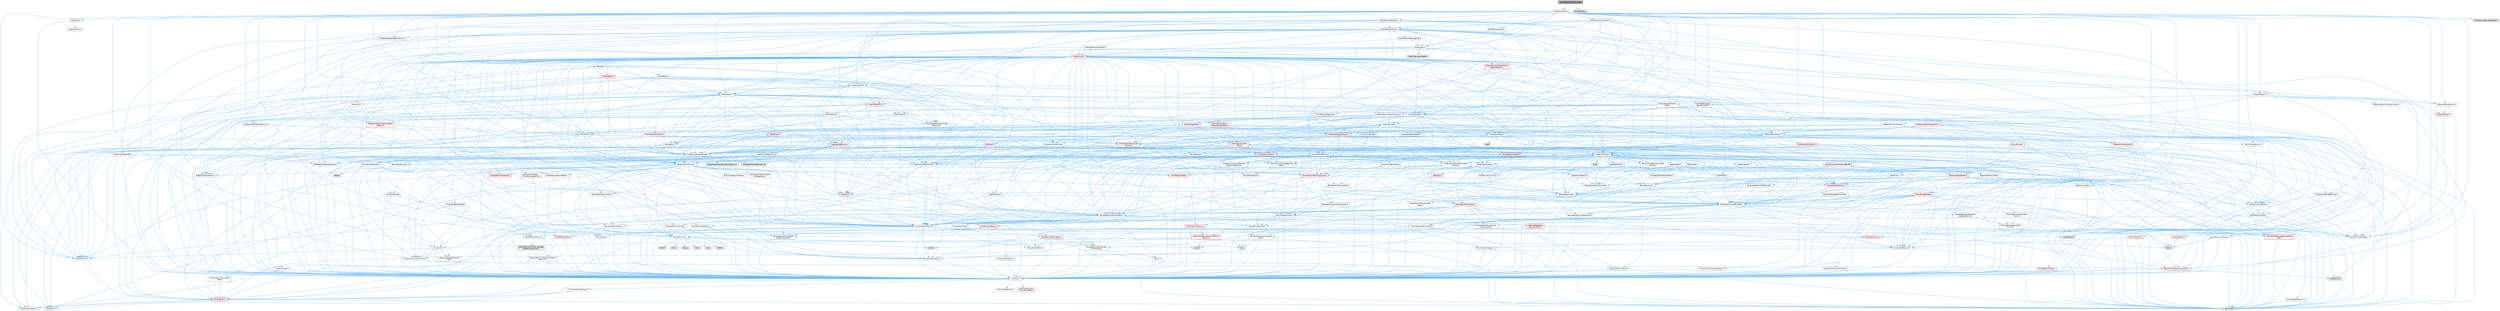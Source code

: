 digraph "SkinWeightsAttributesRef.h"
{
 // INTERACTIVE_SVG=YES
 // LATEX_PDF_SIZE
  bgcolor="transparent";
  edge [fontname=Helvetica,fontsize=10,labelfontname=Helvetica,labelfontsize=10];
  node [fontname=Helvetica,fontsize=10,shape=box,height=0.2,width=0.4];
  Node1 [id="Node000001",label="SkinWeightsAttributesRef.h",height=0.2,width=0.4,color="gray40", fillcolor="grey60", style="filled", fontcolor="black",tooltip=" "];
  Node1 -> Node2 [id="edge1_Node000001_Node000002",color="steelblue1",style="solid",tooltip=" "];
  Node2 [id="Node000002",label="MeshDescription.h",height=0.2,width=0.4,color="grey40", fillcolor="white", style="filled",URL="$d5/d91/MeshDescription_8h.html",tooltip=" "];
  Node2 -> Node3 [id="edge2_Node000002_Node000003",color="steelblue1",style="solid",tooltip=" "];
  Node3 [id="Node000003",label="Algo/Accumulate.h",height=0.2,width=0.4,color="grey40", fillcolor="white", style="filled",URL="$dd/dc9/Accumulate_8h.html",tooltip=" "];
  Node3 -> Node4 [id="edge3_Node000003_Node000004",color="steelblue1",style="solid",tooltip=" "];
  Node4 [id="Node000004",label="CoreTypes.h",height=0.2,width=0.4,color="grey40", fillcolor="white", style="filled",URL="$dc/dec/CoreTypes_8h.html",tooltip=" "];
  Node4 -> Node5 [id="edge4_Node000004_Node000005",color="steelblue1",style="solid",tooltip=" "];
  Node5 [id="Node000005",label="HAL/Platform.h",height=0.2,width=0.4,color="red", fillcolor="#FFF0F0", style="filled",URL="$d9/dd0/Platform_8h.html",tooltip=" "];
  Node5 -> Node6 [id="edge5_Node000005_Node000006",color="steelblue1",style="solid",tooltip=" "];
  Node6 [id="Node000006",label="Misc/Build.h",height=0.2,width=0.4,color="grey40", fillcolor="white", style="filled",URL="$d3/dbb/Build_8h.html",tooltip=" "];
  Node5 -> Node8 [id="edge6_Node000005_Node000008",color="steelblue1",style="solid",tooltip=" "];
  Node8 [id="Node000008",label="type_traits",height=0.2,width=0.4,color="grey60", fillcolor="#E0E0E0", style="filled",tooltip=" "];
  Node5 -> Node9 [id="edge7_Node000005_Node000009",color="steelblue1",style="solid",tooltip=" "];
  Node9 [id="Node000009",label="PreprocessorHelpers.h",height=0.2,width=0.4,color="grey40", fillcolor="white", style="filled",URL="$db/ddb/PreprocessorHelpers_8h.html",tooltip=" "];
  Node4 -> Node15 [id="edge8_Node000004_Node000015",color="steelblue1",style="solid",tooltip=" "];
  Node15 [id="Node000015",label="ProfilingDebugging\l/UMemoryDefines.h",height=0.2,width=0.4,color="grey40", fillcolor="white", style="filled",URL="$d2/da2/UMemoryDefines_8h.html",tooltip=" "];
  Node4 -> Node16 [id="edge9_Node000004_Node000016",color="steelblue1",style="solid",tooltip=" "];
  Node16 [id="Node000016",label="Misc/CoreMiscDefines.h",height=0.2,width=0.4,color="grey40", fillcolor="white", style="filled",URL="$da/d38/CoreMiscDefines_8h.html",tooltip=" "];
  Node16 -> Node5 [id="edge10_Node000016_Node000005",color="steelblue1",style="solid",tooltip=" "];
  Node16 -> Node9 [id="edge11_Node000016_Node000009",color="steelblue1",style="solid",tooltip=" "];
  Node4 -> Node17 [id="edge12_Node000004_Node000017",color="steelblue1",style="solid",tooltip=" "];
  Node17 [id="Node000017",label="Misc/CoreDefines.h",height=0.2,width=0.4,color="grey40", fillcolor="white", style="filled",URL="$d3/dd2/CoreDefines_8h.html",tooltip=" "];
  Node3 -> Node18 [id="edge13_Node000003_Node000018",color="steelblue1",style="solid",tooltip=" "];
  Node18 [id="Node000018",label="Templates/Invoke.h",height=0.2,width=0.4,color="grey40", fillcolor="white", style="filled",URL="$d7/deb/Invoke_8h.html",tooltip=" "];
  Node18 -> Node4 [id="edge14_Node000018_Node000004",color="steelblue1",style="solid",tooltip=" "];
  Node18 -> Node19 [id="edge15_Node000018_Node000019",color="steelblue1",style="solid",tooltip=" "];
  Node19 [id="Node000019",label="Traits/MemberFunctionPtr\lOuter.h",height=0.2,width=0.4,color="grey40", fillcolor="white", style="filled",URL="$db/da7/MemberFunctionPtrOuter_8h.html",tooltip=" "];
  Node18 -> Node20 [id="edge16_Node000018_Node000020",color="steelblue1",style="solid",tooltip=" "];
  Node20 [id="Node000020",label="Templates/UnrealTemplate.h",height=0.2,width=0.4,color="grey40", fillcolor="white", style="filled",URL="$d4/d24/UnrealTemplate_8h.html",tooltip=" "];
  Node20 -> Node4 [id="edge17_Node000020_Node000004",color="steelblue1",style="solid",tooltip=" "];
  Node20 -> Node21 [id="edge18_Node000020_Node000021",color="steelblue1",style="solid",tooltip=" "];
  Node21 [id="Node000021",label="Templates/IsPointer.h",height=0.2,width=0.4,color="grey40", fillcolor="white", style="filled",URL="$d7/d05/IsPointer_8h.html",tooltip=" "];
  Node21 -> Node4 [id="edge19_Node000021_Node000004",color="steelblue1",style="solid",tooltip=" "];
  Node20 -> Node22 [id="edge20_Node000020_Node000022",color="steelblue1",style="solid",tooltip=" "];
  Node22 [id="Node000022",label="HAL/UnrealMemory.h",height=0.2,width=0.4,color="grey40", fillcolor="white", style="filled",URL="$d9/d96/UnrealMemory_8h.html",tooltip=" "];
  Node22 -> Node4 [id="edge21_Node000022_Node000004",color="steelblue1",style="solid",tooltip=" "];
  Node22 -> Node23 [id="edge22_Node000022_Node000023",color="steelblue1",style="solid",tooltip=" "];
  Node23 [id="Node000023",label="GenericPlatform/GenericPlatform\lMemory.h",height=0.2,width=0.4,color="red", fillcolor="#FFF0F0", style="filled",URL="$dd/d22/GenericPlatformMemory_8h.html",tooltip=" "];
  Node23 -> Node24 [id="edge23_Node000023_Node000024",color="steelblue1",style="solid",tooltip=" "];
  Node24 [id="Node000024",label="CoreFwd.h",height=0.2,width=0.4,color="grey40", fillcolor="white", style="filled",URL="$d1/d1e/CoreFwd_8h.html",tooltip=" "];
  Node24 -> Node4 [id="edge24_Node000024_Node000004",color="steelblue1",style="solid",tooltip=" "];
  Node24 -> Node25 [id="edge25_Node000024_Node000025",color="steelblue1",style="solid",tooltip=" "];
  Node25 [id="Node000025",label="Containers/ContainersFwd.h",height=0.2,width=0.4,color="grey40", fillcolor="white", style="filled",URL="$d4/d0a/ContainersFwd_8h.html",tooltip=" "];
  Node25 -> Node5 [id="edge26_Node000025_Node000005",color="steelblue1",style="solid",tooltip=" "];
  Node25 -> Node4 [id="edge27_Node000025_Node000004",color="steelblue1",style="solid",tooltip=" "];
  Node25 -> Node26 [id="edge28_Node000025_Node000026",color="steelblue1",style="solid",tooltip=" "];
  Node26 [id="Node000026",label="Traits/IsContiguousContainer.h",height=0.2,width=0.4,color="red", fillcolor="#FFF0F0", style="filled",URL="$d5/d3c/IsContiguousContainer_8h.html",tooltip=" "];
  Node26 -> Node4 [id="edge29_Node000026_Node000004",color="steelblue1",style="solid",tooltip=" "];
  Node26 -> Node28 [id="edge30_Node000026_Node000028",color="steelblue1",style="solid",tooltip=" "];
  Node28 [id="Node000028",label="initializer_list",height=0.2,width=0.4,color="grey60", fillcolor="#E0E0E0", style="filled",tooltip=" "];
  Node24 -> Node29 [id="edge31_Node000024_Node000029",color="steelblue1",style="solid",tooltip=" "];
  Node29 [id="Node000029",label="Math/MathFwd.h",height=0.2,width=0.4,color="grey40", fillcolor="white", style="filled",URL="$d2/d10/MathFwd_8h.html",tooltip=" "];
  Node29 -> Node5 [id="edge32_Node000029_Node000005",color="steelblue1",style="solid",tooltip=" "];
  Node24 -> Node30 [id="edge33_Node000024_Node000030",color="steelblue1",style="solid",tooltip=" "];
  Node30 [id="Node000030",label="UObject/UObjectHierarchy\lFwd.h",height=0.2,width=0.4,color="grey40", fillcolor="white", style="filled",URL="$d3/d13/UObjectHierarchyFwd_8h.html",tooltip=" "];
  Node23 -> Node4 [id="edge34_Node000023_Node000004",color="steelblue1",style="solid",tooltip=" "];
  Node23 -> Node33 [id="edge35_Node000023_Node000033",color="steelblue1",style="solid",tooltip=" "];
  Node33 [id="Node000033",label="string.h",height=0.2,width=0.4,color="grey60", fillcolor="#E0E0E0", style="filled",tooltip=" "];
  Node23 -> Node34 [id="edge36_Node000023_Node000034",color="steelblue1",style="solid",tooltip=" "];
  Node34 [id="Node000034",label="wchar.h",height=0.2,width=0.4,color="grey60", fillcolor="#E0E0E0", style="filled",tooltip=" "];
  Node22 -> Node35 [id="edge37_Node000022_Node000035",color="steelblue1",style="solid",tooltip=" "];
  Node35 [id="Node000035",label="HAL/MemoryBase.h",height=0.2,width=0.4,color="red", fillcolor="#FFF0F0", style="filled",URL="$d6/d9f/MemoryBase_8h.html",tooltip=" "];
  Node35 -> Node4 [id="edge38_Node000035_Node000004",color="steelblue1",style="solid",tooltip=" "];
  Node35 -> Node36 [id="edge39_Node000035_Node000036",color="steelblue1",style="solid",tooltip=" "];
  Node36 [id="Node000036",label="HAL/PlatformAtomics.h",height=0.2,width=0.4,color="grey40", fillcolor="white", style="filled",URL="$d3/d36/PlatformAtomics_8h.html",tooltip=" "];
  Node36 -> Node4 [id="edge40_Node000036_Node000004",color="steelblue1",style="solid",tooltip=" "];
  Node36 -> Node37 [id="edge41_Node000036_Node000037",color="steelblue1",style="solid",tooltip=" "];
  Node37 [id="Node000037",label="GenericPlatform/GenericPlatform\lAtomics.h",height=0.2,width=0.4,color="grey40", fillcolor="white", style="filled",URL="$da/d72/GenericPlatformAtomics_8h.html",tooltip=" "];
  Node37 -> Node4 [id="edge42_Node000037_Node000004",color="steelblue1",style="solid",tooltip=" "];
  Node36 -> Node38 [id="edge43_Node000036_Node000038",color="steelblue1",style="solid",tooltip=" "];
  Node38 [id="Node000038",label="COMPILED_PLATFORM_HEADER\l(PlatformAtomics.h)",height=0.2,width=0.4,color="grey60", fillcolor="#E0E0E0", style="filled",tooltip=" "];
  Node35 -> Node39 [id="edge44_Node000035_Node000039",color="steelblue1",style="solid",tooltip=" "];
  Node39 [id="Node000039",label="HAL/PlatformCrt.h",height=0.2,width=0.4,color="grey40", fillcolor="white", style="filled",URL="$d8/d75/PlatformCrt_8h.html",tooltip=" "];
  Node39 -> Node40 [id="edge45_Node000039_Node000040",color="steelblue1",style="solid",tooltip=" "];
  Node40 [id="Node000040",label="new",height=0.2,width=0.4,color="grey60", fillcolor="#E0E0E0", style="filled",tooltip=" "];
  Node39 -> Node34 [id="edge46_Node000039_Node000034",color="steelblue1",style="solid",tooltip=" "];
  Node39 -> Node41 [id="edge47_Node000039_Node000041",color="steelblue1",style="solid",tooltip=" "];
  Node41 [id="Node000041",label="stddef.h",height=0.2,width=0.4,color="grey60", fillcolor="#E0E0E0", style="filled",tooltip=" "];
  Node39 -> Node42 [id="edge48_Node000039_Node000042",color="steelblue1",style="solid",tooltip=" "];
  Node42 [id="Node000042",label="stdlib.h",height=0.2,width=0.4,color="grey60", fillcolor="#E0E0E0", style="filled",tooltip=" "];
  Node39 -> Node43 [id="edge49_Node000039_Node000043",color="steelblue1",style="solid",tooltip=" "];
  Node43 [id="Node000043",label="stdio.h",height=0.2,width=0.4,color="grey60", fillcolor="#E0E0E0", style="filled",tooltip=" "];
  Node39 -> Node44 [id="edge50_Node000039_Node000044",color="steelblue1",style="solid",tooltip=" "];
  Node44 [id="Node000044",label="stdarg.h",height=0.2,width=0.4,color="grey60", fillcolor="#E0E0E0", style="filled",tooltip=" "];
  Node39 -> Node45 [id="edge51_Node000039_Node000045",color="steelblue1",style="solid",tooltip=" "];
  Node45 [id="Node000045",label="math.h",height=0.2,width=0.4,color="grey60", fillcolor="#E0E0E0", style="filled",tooltip=" "];
  Node39 -> Node46 [id="edge52_Node000039_Node000046",color="steelblue1",style="solid",tooltip=" "];
  Node46 [id="Node000046",label="float.h",height=0.2,width=0.4,color="grey60", fillcolor="#E0E0E0", style="filled",tooltip=" "];
  Node39 -> Node33 [id="edge53_Node000039_Node000033",color="steelblue1",style="solid",tooltip=" "];
  Node35 -> Node81 [id="edge54_Node000035_Node000081",color="steelblue1",style="solid",tooltip=" "];
  Node81 [id="Node000081",label="Templates/Atomic.h",height=0.2,width=0.4,color="red", fillcolor="#FFF0F0", style="filled",URL="$d3/d91/Atomic_8h.html",tooltip=" "];
  Node81 -> Node84 [id="edge55_Node000081_Node000084",color="steelblue1",style="solid",tooltip=" "];
  Node84 [id="Node000084",label="Templates/IsIntegral.h",height=0.2,width=0.4,color="grey40", fillcolor="white", style="filled",URL="$da/d64/IsIntegral_8h.html",tooltip=" "];
  Node84 -> Node4 [id="edge56_Node000084_Node000004",color="steelblue1",style="solid",tooltip=" "];
  Node81 -> Node78 [id="edge57_Node000081_Node000078",color="steelblue1",style="solid",tooltip=" "];
  Node78 [id="Node000078",label="atomic",height=0.2,width=0.4,color="grey60", fillcolor="#E0E0E0", style="filled",tooltip=" "];
  Node22 -> Node90 [id="edge58_Node000022_Node000090",color="steelblue1",style="solid",tooltip=" "];
  Node90 [id="Node000090",label="HAL/PlatformMemory.h",height=0.2,width=0.4,color="red", fillcolor="#FFF0F0", style="filled",URL="$de/d68/PlatformMemory_8h.html",tooltip=" "];
  Node90 -> Node4 [id="edge59_Node000090_Node000004",color="steelblue1",style="solid",tooltip=" "];
  Node90 -> Node23 [id="edge60_Node000090_Node000023",color="steelblue1",style="solid",tooltip=" "];
  Node22 -> Node92 [id="edge61_Node000022_Node000092",color="steelblue1",style="solid",tooltip=" "];
  Node92 [id="Node000092",label="ProfilingDebugging\l/MemoryTrace.h",height=0.2,width=0.4,color="red", fillcolor="#FFF0F0", style="filled",URL="$da/dd7/MemoryTrace_8h.html",tooltip=" "];
  Node92 -> Node5 [id="edge62_Node000092_Node000005",color="steelblue1",style="solid",tooltip=" "];
  Node92 -> Node56 [id="edge63_Node000092_Node000056",color="steelblue1",style="solid",tooltip=" "];
  Node56 [id="Node000056",label="Misc/EnumClassFlags.h",height=0.2,width=0.4,color="grey40", fillcolor="white", style="filled",URL="$d8/de7/EnumClassFlags_8h.html",tooltip=" "];
  Node92 -> Node64 [id="edge64_Node000092_Node000064",color="steelblue1",style="solid",tooltip=" "];
  Node64 [id="Node000064",label="Trace/Trace.h",height=0.2,width=0.4,color="grey60", fillcolor="#E0E0E0", style="filled",tooltip=" "];
  Node22 -> Node21 [id="edge65_Node000022_Node000021",color="steelblue1",style="solid",tooltip=" "];
  Node20 -> Node93 [id="edge66_Node000020_Node000093",color="steelblue1",style="solid",tooltip=" "];
  Node93 [id="Node000093",label="Templates/CopyQualifiers\lAndRefsFromTo.h",height=0.2,width=0.4,color="grey40", fillcolor="white", style="filled",URL="$d3/db3/CopyQualifiersAndRefsFromTo_8h.html",tooltip=" "];
  Node93 -> Node94 [id="edge67_Node000093_Node000094",color="steelblue1",style="solid",tooltip=" "];
  Node94 [id="Node000094",label="Templates/CopyQualifiers\lFromTo.h",height=0.2,width=0.4,color="grey40", fillcolor="white", style="filled",URL="$d5/db4/CopyQualifiersFromTo_8h.html",tooltip=" "];
  Node20 -> Node95 [id="edge68_Node000020_Node000095",color="steelblue1",style="solid",tooltip=" "];
  Node95 [id="Node000095",label="Templates/UnrealTypeTraits.h",height=0.2,width=0.4,color="grey40", fillcolor="white", style="filled",URL="$d2/d2d/UnrealTypeTraits_8h.html",tooltip=" "];
  Node95 -> Node4 [id="edge69_Node000095_Node000004",color="steelblue1",style="solid",tooltip=" "];
  Node95 -> Node21 [id="edge70_Node000095_Node000021",color="steelblue1",style="solid",tooltip=" "];
  Node95 -> Node48 [id="edge71_Node000095_Node000048",color="steelblue1",style="solid",tooltip=" "];
  Node48 [id="Node000048",label="Misc/AssertionMacros.h",height=0.2,width=0.4,color="grey40", fillcolor="white", style="filled",URL="$d0/dfa/AssertionMacros_8h.html",tooltip=" "];
  Node48 -> Node4 [id="edge72_Node000048_Node000004",color="steelblue1",style="solid",tooltip=" "];
  Node48 -> Node5 [id="edge73_Node000048_Node000005",color="steelblue1",style="solid",tooltip=" "];
  Node48 -> Node49 [id="edge74_Node000048_Node000049",color="steelblue1",style="solid",tooltip=" "];
  Node49 [id="Node000049",label="HAL/PlatformMisc.h",height=0.2,width=0.4,color="red", fillcolor="#FFF0F0", style="filled",URL="$d0/df5/PlatformMisc_8h.html",tooltip=" "];
  Node49 -> Node4 [id="edge75_Node000049_Node000004",color="steelblue1",style="solid",tooltip=" "];
  Node48 -> Node9 [id="edge76_Node000048_Node000009",color="steelblue1",style="solid",tooltip=" "];
  Node48 -> Node65 [id="edge77_Node000048_Node000065",color="steelblue1",style="solid",tooltip=" "];
  Node65 [id="Node000065",label="Templates/EnableIf.h",height=0.2,width=0.4,color="grey40", fillcolor="white", style="filled",URL="$d7/d60/EnableIf_8h.html",tooltip=" "];
  Node65 -> Node4 [id="edge78_Node000065_Node000004",color="steelblue1",style="solid",tooltip=" "];
  Node48 -> Node66 [id="edge79_Node000048_Node000066",color="steelblue1",style="solid",tooltip=" "];
  Node66 [id="Node000066",label="Templates/IsArrayOrRefOf\lTypeByPredicate.h",height=0.2,width=0.4,color="grey40", fillcolor="white", style="filled",URL="$d6/da1/IsArrayOrRefOfTypeByPredicate_8h.html",tooltip=" "];
  Node66 -> Node4 [id="edge80_Node000066_Node000004",color="steelblue1",style="solid",tooltip=" "];
  Node48 -> Node67 [id="edge81_Node000048_Node000067",color="steelblue1",style="solid",tooltip=" "];
  Node67 [id="Node000067",label="Templates/IsValidVariadic\lFunctionArg.h",height=0.2,width=0.4,color="grey40", fillcolor="white", style="filled",URL="$d0/dc8/IsValidVariadicFunctionArg_8h.html",tooltip=" "];
  Node67 -> Node4 [id="edge82_Node000067_Node000004",color="steelblue1",style="solid",tooltip=" "];
  Node67 -> Node68 [id="edge83_Node000067_Node000068",color="steelblue1",style="solid",tooltip=" "];
  Node68 [id="Node000068",label="IsEnum.h",height=0.2,width=0.4,color="grey40", fillcolor="white", style="filled",URL="$d4/de5/IsEnum_8h.html",tooltip=" "];
  Node67 -> Node8 [id="edge84_Node000067_Node000008",color="steelblue1",style="solid",tooltip=" "];
  Node48 -> Node69 [id="edge85_Node000048_Node000069",color="steelblue1",style="solid",tooltip=" "];
  Node69 [id="Node000069",label="Traits/IsCharEncodingCompatible\lWith.h",height=0.2,width=0.4,color="red", fillcolor="#FFF0F0", style="filled",URL="$df/dd1/IsCharEncodingCompatibleWith_8h.html",tooltip=" "];
  Node69 -> Node8 [id="edge86_Node000069_Node000008",color="steelblue1",style="solid",tooltip=" "];
  Node48 -> Node71 [id="edge87_Node000048_Node000071",color="steelblue1",style="solid",tooltip=" "];
  Node71 [id="Node000071",label="Misc/VarArgs.h",height=0.2,width=0.4,color="grey40", fillcolor="white", style="filled",URL="$d5/d6f/VarArgs_8h.html",tooltip=" "];
  Node71 -> Node4 [id="edge88_Node000071_Node000004",color="steelblue1",style="solid",tooltip=" "];
  Node48 -> Node72 [id="edge89_Node000048_Node000072",color="steelblue1",style="solid",tooltip=" "];
  Node72 [id="Node000072",label="String/FormatStringSan.h",height=0.2,width=0.4,color="red", fillcolor="#FFF0F0", style="filled",URL="$d3/d8b/FormatStringSan_8h.html",tooltip=" "];
  Node72 -> Node8 [id="edge90_Node000072_Node000008",color="steelblue1",style="solid",tooltip=" "];
  Node72 -> Node4 [id="edge91_Node000072_Node000004",color="steelblue1",style="solid",tooltip=" "];
  Node72 -> Node73 [id="edge92_Node000072_Node000073",color="steelblue1",style="solid",tooltip=" "];
  Node73 [id="Node000073",label="Templates/Requires.h",height=0.2,width=0.4,color="grey40", fillcolor="white", style="filled",URL="$dc/d96/Requires_8h.html",tooltip=" "];
  Node73 -> Node65 [id="edge93_Node000073_Node000065",color="steelblue1",style="solid",tooltip=" "];
  Node73 -> Node8 [id="edge94_Node000073_Node000008",color="steelblue1",style="solid",tooltip=" "];
  Node72 -> Node74 [id="edge95_Node000072_Node000074",color="steelblue1",style="solid",tooltip=" "];
  Node74 [id="Node000074",label="Templates/Identity.h",height=0.2,width=0.4,color="grey40", fillcolor="white", style="filled",URL="$d0/dd5/Identity_8h.html",tooltip=" "];
  Node72 -> Node67 [id="edge96_Node000072_Node000067",color="steelblue1",style="solid",tooltip=" "];
  Node72 -> Node25 [id="edge97_Node000072_Node000025",color="steelblue1",style="solid",tooltip=" "];
  Node48 -> Node78 [id="edge98_Node000048_Node000078",color="steelblue1",style="solid",tooltip=" "];
  Node95 -> Node86 [id="edge99_Node000095_Node000086",color="steelblue1",style="solid",tooltip=" "];
  Node86 [id="Node000086",label="Templates/AndOrNot.h",height=0.2,width=0.4,color="grey40", fillcolor="white", style="filled",URL="$db/d0a/AndOrNot_8h.html",tooltip=" "];
  Node86 -> Node4 [id="edge100_Node000086_Node000004",color="steelblue1",style="solid",tooltip=" "];
  Node95 -> Node65 [id="edge101_Node000095_Node000065",color="steelblue1",style="solid",tooltip=" "];
  Node95 -> Node96 [id="edge102_Node000095_Node000096",color="steelblue1",style="solid",tooltip=" "];
  Node96 [id="Node000096",label="Templates/IsArithmetic.h",height=0.2,width=0.4,color="grey40", fillcolor="white", style="filled",URL="$d2/d5d/IsArithmetic_8h.html",tooltip=" "];
  Node96 -> Node4 [id="edge103_Node000096_Node000004",color="steelblue1",style="solid",tooltip=" "];
  Node95 -> Node68 [id="edge104_Node000095_Node000068",color="steelblue1",style="solid",tooltip=" "];
  Node95 -> Node97 [id="edge105_Node000095_Node000097",color="steelblue1",style="solid",tooltip=" "];
  Node97 [id="Node000097",label="Templates/Models.h",height=0.2,width=0.4,color="grey40", fillcolor="white", style="filled",URL="$d3/d0c/Models_8h.html",tooltip=" "];
  Node97 -> Node74 [id="edge106_Node000097_Node000074",color="steelblue1",style="solid",tooltip=" "];
  Node95 -> Node98 [id="edge107_Node000095_Node000098",color="steelblue1",style="solid",tooltip=" "];
  Node98 [id="Node000098",label="Templates/IsPODType.h",height=0.2,width=0.4,color="grey40", fillcolor="white", style="filled",URL="$d7/db1/IsPODType_8h.html",tooltip=" "];
  Node98 -> Node4 [id="edge108_Node000098_Node000004",color="steelblue1",style="solid",tooltip=" "];
  Node95 -> Node99 [id="edge109_Node000095_Node000099",color="steelblue1",style="solid",tooltip=" "];
  Node99 [id="Node000099",label="Templates/IsUECoreType.h",height=0.2,width=0.4,color="grey40", fillcolor="white", style="filled",URL="$d1/db8/IsUECoreType_8h.html",tooltip=" "];
  Node99 -> Node4 [id="edge110_Node000099_Node000004",color="steelblue1",style="solid",tooltip=" "];
  Node99 -> Node8 [id="edge111_Node000099_Node000008",color="steelblue1",style="solid",tooltip=" "];
  Node95 -> Node87 [id="edge112_Node000095_Node000087",color="steelblue1",style="solid",tooltip=" "];
  Node87 [id="Node000087",label="Templates/IsTriviallyCopy\lConstructible.h",height=0.2,width=0.4,color="grey40", fillcolor="white", style="filled",URL="$d3/d78/IsTriviallyCopyConstructible_8h.html",tooltip=" "];
  Node87 -> Node4 [id="edge113_Node000087_Node000004",color="steelblue1",style="solid",tooltip=" "];
  Node87 -> Node8 [id="edge114_Node000087_Node000008",color="steelblue1",style="solid",tooltip=" "];
  Node20 -> Node100 [id="edge115_Node000020_Node000100",color="steelblue1",style="solid",tooltip=" "];
  Node100 [id="Node000100",label="Templates/RemoveReference.h",height=0.2,width=0.4,color="grey40", fillcolor="white", style="filled",URL="$da/dbe/RemoveReference_8h.html",tooltip=" "];
  Node100 -> Node4 [id="edge116_Node000100_Node000004",color="steelblue1",style="solid",tooltip=" "];
  Node20 -> Node73 [id="edge117_Node000020_Node000073",color="steelblue1",style="solid",tooltip=" "];
  Node20 -> Node101 [id="edge118_Node000020_Node000101",color="steelblue1",style="solid",tooltip=" "];
  Node101 [id="Node000101",label="Templates/TypeCompatible\lBytes.h",height=0.2,width=0.4,color="grey40", fillcolor="white", style="filled",URL="$df/d0a/TypeCompatibleBytes_8h.html",tooltip=" "];
  Node101 -> Node4 [id="edge119_Node000101_Node000004",color="steelblue1",style="solid",tooltip=" "];
  Node101 -> Node33 [id="edge120_Node000101_Node000033",color="steelblue1",style="solid",tooltip=" "];
  Node101 -> Node40 [id="edge121_Node000101_Node000040",color="steelblue1",style="solid",tooltip=" "];
  Node101 -> Node8 [id="edge122_Node000101_Node000008",color="steelblue1",style="solid",tooltip=" "];
  Node20 -> Node74 [id="edge123_Node000020_Node000074",color="steelblue1",style="solid",tooltip=" "];
  Node20 -> Node26 [id="edge124_Node000020_Node000026",color="steelblue1",style="solid",tooltip=" "];
  Node20 -> Node102 [id="edge125_Node000020_Node000102",color="steelblue1",style="solid",tooltip=" "];
  Node102 [id="Node000102",label="Traits/UseBitwiseSwap.h",height=0.2,width=0.4,color="grey40", fillcolor="white", style="filled",URL="$db/df3/UseBitwiseSwap_8h.html",tooltip=" "];
  Node102 -> Node4 [id="edge126_Node000102_Node000004",color="steelblue1",style="solid",tooltip=" "];
  Node102 -> Node8 [id="edge127_Node000102_Node000008",color="steelblue1",style="solid",tooltip=" "];
  Node20 -> Node8 [id="edge128_Node000020_Node000008",color="steelblue1",style="solid",tooltip=" "];
  Node18 -> Node8 [id="edge129_Node000018_Node000008",color="steelblue1",style="solid",tooltip=" "];
  Node2 -> Node103 [id="edge130_Node000002_Node000103",color="steelblue1",style="solid",tooltip=" "];
  Node103 [id="Node000103",label="Algo/Copy.h",height=0.2,width=0.4,color="grey40", fillcolor="white", style="filled",URL="$df/d5e/Copy_8h.html",tooltip=" "];
  Node103 -> Node4 [id="edge131_Node000103_Node000004",color="steelblue1",style="solid",tooltip=" "];
  Node103 -> Node104 [id="edge132_Node000103_Node000104",color="steelblue1",style="solid",tooltip=" "];
  Node104 [id="Node000104",label="Algo/Common.h",height=0.2,width=0.4,color="grey40", fillcolor="white", style="filled",URL="$de/df4/Source_2Runtime_2Core_2Public_2Algo_2Common_8h.html",tooltip=" "];
  Node2 -> Node105 [id="edge133_Node000002_Node000105",color="steelblue1",style="solid",tooltip=" "];
  Node105 [id="Node000105",label="Algo/Find.h",height=0.2,width=0.4,color="grey40", fillcolor="white", style="filled",URL="$d2/d28/Algo_2Find_8h.html",tooltip=" "];
  Node105 -> Node106 [id="edge134_Node000105_Node000106",color="steelblue1",style="solid",tooltip=" "];
  Node106 [id="Node000106",label="Algo/Impl/RangePointerType.h",height=0.2,width=0.4,color="grey40", fillcolor="white", style="filled",URL="$d1/de4/RangePointerType_8h.html",tooltip=" "];
  Node106 -> Node20 [id="edge135_Node000106_Node000020",color="steelblue1",style="solid",tooltip=" "];
  Node105 -> Node107 [id="edge136_Node000105_Node000107",color="steelblue1",style="solid",tooltip=" "];
  Node107 [id="Node000107",label="Templates/IdentityFunctor.h",height=0.2,width=0.4,color="grey40", fillcolor="white", style="filled",URL="$d7/d2e/IdentityFunctor_8h.html",tooltip=" "];
  Node107 -> Node5 [id="edge137_Node000107_Node000005",color="steelblue1",style="solid",tooltip=" "];
  Node105 -> Node18 [id="edge138_Node000105_Node000018",color="steelblue1",style="solid",tooltip=" "];
  Node105 -> Node20 [id="edge139_Node000105_Node000020",color="steelblue1",style="solid",tooltip=" "];
  Node2 -> Node108 [id="edge140_Node000002_Node000108",color="steelblue1",style="solid",tooltip=" "];
  Node108 [id="Node000108",label="Containers/Array.h",height=0.2,width=0.4,color="grey40", fillcolor="white", style="filled",URL="$df/dd0/Array_8h.html",tooltip=" "];
  Node108 -> Node4 [id="edge141_Node000108_Node000004",color="steelblue1",style="solid",tooltip=" "];
  Node108 -> Node48 [id="edge142_Node000108_Node000048",color="steelblue1",style="solid",tooltip=" "];
  Node108 -> Node109 [id="edge143_Node000108_Node000109",color="steelblue1",style="solid",tooltip=" "];
  Node109 [id="Node000109",label="Misc/IntrusiveUnsetOptional\lState.h",height=0.2,width=0.4,color="grey40", fillcolor="white", style="filled",URL="$d2/d0a/IntrusiveUnsetOptionalState_8h.html",tooltip=" "];
  Node109 -> Node110 [id="edge144_Node000109_Node000110",color="steelblue1",style="solid",tooltip=" "];
  Node110 [id="Node000110",label="Misc/OptionalFwd.h",height=0.2,width=0.4,color="grey40", fillcolor="white", style="filled",URL="$dc/d50/OptionalFwd_8h.html",tooltip=" "];
  Node108 -> Node111 [id="edge145_Node000108_Node000111",color="steelblue1",style="solid",tooltip=" "];
  Node111 [id="Node000111",label="Misc/ReverseIterate.h",height=0.2,width=0.4,color="grey40", fillcolor="white", style="filled",URL="$db/de3/ReverseIterate_8h.html",tooltip=" "];
  Node111 -> Node5 [id="edge146_Node000111_Node000005",color="steelblue1",style="solid",tooltip=" "];
  Node111 -> Node112 [id="edge147_Node000111_Node000112",color="steelblue1",style="solid",tooltip=" "];
  Node112 [id="Node000112",label="iterator",height=0.2,width=0.4,color="grey60", fillcolor="#E0E0E0", style="filled",tooltip=" "];
  Node108 -> Node22 [id="edge148_Node000108_Node000022",color="steelblue1",style="solid",tooltip=" "];
  Node108 -> Node95 [id="edge149_Node000108_Node000095",color="steelblue1",style="solid",tooltip=" "];
  Node108 -> Node20 [id="edge150_Node000108_Node000020",color="steelblue1",style="solid",tooltip=" "];
  Node108 -> Node113 [id="edge151_Node000108_Node000113",color="steelblue1",style="solid",tooltip=" "];
  Node113 [id="Node000113",label="Containers/AllowShrinking.h",height=0.2,width=0.4,color="grey40", fillcolor="white", style="filled",URL="$d7/d1a/AllowShrinking_8h.html",tooltip=" "];
  Node113 -> Node4 [id="edge152_Node000113_Node000004",color="steelblue1",style="solid",tooltip=" "];
  Node108 -> Node114 [id="edge153_Node000108_Node000114",color="steelblue1",style="solid",tooltip=" "];
  Node114 [id="Node000114",label="Containers/ContainerAllocation\lPolicies.h",height=0.2,width=0.4,color="grey40", fillcolor="white", style="filled",URL="$d7/dff/ContainerAllocationPolicies_8h.html",tooltip=" "];
  Node114 -> Node4 [id="edge154_Node000114_Node000004",color="steelblue1",style="solid",tooltip=" "];
  Node114 -> Node115 [id="edge155_Node000114_Node000115",color="steelblue1",style="solid",tooltip=" "];
  Node115 [id="Node000115",label="Containers/ContainerHelpers.h",height=0.2,width=0.4,color="grey40", fillcolor="white", style="filled",URL="$d7/d33/ContainerHelpers_8h.html",tooltip=" "];
  Node115 -> Node4 [id="edge156_Node000115_Node000004",color="steelblue1",style="solid",tooltip=" "];
  Node114 -> Node114 [id="edge157_Node000114_Node000114",color="steelblue1",style="solid",tooltip=" "];
  Node114 -> Node116 [id="edge158_Node000114_Node000116",color="steelblue1",style="solid",tooltip=" "];
  Node116 [id="Node000116",label="HAL/PlatformMath.h",height=0.2,width=0.4,color="red", fillcolor="#FFF0F0", style="filled",URL="$dc/d53/PlatformMath_8h.html",tooltip=" "];
  Node116 -> Node4 [id="edge159_Node000116_Node000004",color="steelblue1",style="solid",tooltip=" "];
  Node114 -> Node22 [id="edge160_Node000114_Node000022",color="steelblue1",style="solid",tooltip=" "];
  Node114 -> Node54 [id="edge161_Node000114_Node000054",color="steelblue1",style="solid",tooltip=" "];
  Node54 [id="Node000054",label="Math/NumericLimits.h",height=0.2,width=0.4,color="grey40", fillcolor="white", style="filled",URL="$df/d1b/NumericLimits_8h.html",tooltip=" "];
  Node54 -> Node4 [id="edge162_Node000054_Node000004",color="steelblue1",style="solid",tooltip=" "];
  Node114 -> Node48 [id="edge163_Node000114_Node000048",color="steelblue1",style="solid",tooltip=" "];
  Node114 -> Node124 [id="edge164_Node000114_Node000124",color="steelblue1",style="solid",tooltip=" "];
  Node124 [id="Node000124",label="Templates/IsPolymorphic.h",height=0.2,width=0.4,color="grey40", fillcolor="white", style="filled",URL="$dc/d20/IsPolymorphic_8h.html",tooltip=" "];
  Node114 -> Node125 [id="edge165_Node000114_Node000125",color="steelblue1",style="solid",tooltip=" "];
  Node125 [id="Node000125",label="Templates/MemoryOps.h",height=0.2,width=0.4,color="red", fillcolor="#FFF0F0", style="filled",URL="$db/dea/MemoryOps_8h.html",tooltip=" "];
  Node125 -> Node4 [id="edge166_Node000125_Node000004",color="steelblue1",style="solid",tooltip=" "];
  Node125 -> Node22 [id="edge167_Node000125_Node000022",color="steelblue1",style="solid",tooltip=" "];
  Node125 -> Node87 [id="edge168_Node000125_Node000087",color="steelblue1",style="solid",tooltip=" "];
  Node125 -> Node73 [id="edge169_Node000125_Node000073",color="steelblue1",style="solid",tooltip=" "];
  Node125 -> Node95 [id="edge170_Node000125_Node000095",color="steelblue1",style="solid",tooltip=" "];
  Node125 -> Node102 [id="edge171_Node000125_Node000102",color="steelblue1",style="solid",tooltip=" "];
  Node125 -> Node40 [id="edge172_Node000125_Node000040",color="steelblue1",style="solid",tooltip=" "];
  Node125 -> Node8 [id="edge173_Node000125_Node000008",color="steelblue1",style="solid",tooltip=" "];
  Node114 -> Node101 [id="edge174_Node000114_Node000101",color="steelblue1",style="solid",tooltip=" "];
  Node114 -> Node8 [id="edge175_Node000114_Node000008",color="steelblue1",style="solid",tooltip=" "];
  Node108 -> Node126 [id="edge176_Node000108_Node000126",color="steelblue1",style="solid",tooltip=" "];
  Node126 [id="Node000126",label="Containers/ContainerElement\lTypeCompatibility.h",height=0.2,width=0.4,color="grey40", fillcolor="white", style="filled",URL="$df/ddf/ContainerElementTypeCompatibility_8h.html",tooltip=" "];
  Node126 -> Node4 [id="edge177_Node000126_Node000004",color="steelblue1",style="solid",tooltip=" "];
  Node126 -> Node95 [id="edge178_Node000126_Node000095",color="steelblue1",style="solid",tooltip=" "];
  Node108 -> Node127 [id="edge179_Node000108_Node000127",color="steelblue1",style="solid",tooltip=" "];
  Node127 [id="Node000127",label="Serialization/Archive.h",height=0.2,width=0.4,color="grey40", fillcolor="white", style="filled",URL="$d7/d3b/Archive_8h.html",tooltip=" "];
  Node127 -> Node24 [id="edge180_Node000127_Node000024",color="steelblue1",style="solid",tooltip=" "];
  Node127 -> Node4 [id="edge181_Node000127_Node000004",color="steelblue1",style="solid",tooltip=" "];
  Node127 -> Node128 [id="edge182_Node000127_Node000128",color="steelblue1",style="solid",tooltip=" "];
  Node128 [id="Node000128",label="HAL/PlatformProperties.h",height=0.2,width=0.4,color="red", fillcolor="#FFF0F0", style="filled",URL="$d9/db0/PlatformProperties_8h.html",tooltip=" "];
  Node128 -> Node4 [id="edge183_Node000128_Node000004",color="steelblue1",style="solid",tooltip=" "];
  Node127 -> Node131 [id="edge184_Node000127_Node000131",color="steelblue1",style="solid",tooltip=" "];
  Node131 [id="Node000131",label="Internationalization\l/TextNamespaceFwd.h",height=0.2,width=0.4,color="grey40", fillcolor="white", style="filled",URL="$d8/d97/TextNamespaceFwd_8h.html",tooltip=" "];
  Node131 -> Node4 [id="edge185_Node000131_Node000004",color="steelblue1",style="solid",tooltip=" "];
  Node127 -> Node29 [id="edge186_Node000127_Node000029",color="steelblue1",style="solid",tooltip=" "];
  Node127 -> Node48 [id="edge187_Node000127_Node000048",color="steelblue1",style="solid",tooltip=" "];
  Node127 -> Node6 [id="edge188_Node000127_Node000006",color="steelblue1",style="solid",tooltip=" "];
  Node127 -> Node55 [id="edge189_Node000127_Node000055",color="steelblue1",style="solid",tooltip=" "];
  Node55 [id="Node000055",label="Misc/CompressionFlags.h",height=0.2,width=0.4,color="grey40", fillcolor="white", style="filled",URL="$d9/d76/CompressionFlags_8h.html",tooltip=" "];
  Node127 -> Node132 [id="edge190_Node000127_Node000132",color="steelblue1",style="solid",tooltip=" "];
  Node132 [id="Node000132",label="Misc/EngineVersionBase.h",height=0.2,width=0.4,color="grey40", fillcolor="white", style="filled",URL="$d5/d2b/EngineVersionBase_8h.html",tooltip=" "];
  Node132 -> Node4 [id="edge191_Node000132_Node000004",color="steelblue1",style="solid",tooltip=" "];
  Node127 -> Node71 [id="edge192_Node000127_Node000071",color="steelblue1",style="solid",tooltip=" "];
  Node127 -> Node133 [id="edge193_Node000127_Node000133",color="steelblue1",style="solid",tooltip=" "];
  Node133 [id="Node000133",label="Serialization/ArchiveCook\lData.h",height=0.2,width=0.4,color="grey40", fillcolor="white", style="filled",URL="$dc/db6/ArchiveCookData_8h.html",tooltip=" "];
  Node133 -> Node5 [id="edge194_Node000133_Node000005",color="steelblue1",style="solid",tooltip=" "];
  Node127 -> Node134 [id="edge195_Node000127_Node000134",color="steelblue1",style="solid",tooltip=" "];
  Node134 [id="Node000134",label="Serialization/ArchiveSave\lPackageData.h",height=0.2,width=0.4,color="grey40", fillcolor="white", style="filled",URL="$d1/d37/ArchiveSavePackageData_8h.html",tooltip=" "];
  Node127 -> Node65 [id="edge196_Node000127_Node000065",color="steelblue1",style="solid",tooltip=" "];
  Node127 -> Node66 [id="edge197_Node000127_Node000066",color="steelblue1",style="solid",tooltip=" "];
  Node127 -> Node135 [id="edge198_Node000127_Node000135",color="steelblue1",style="solid",tooltip=" "];
  Node135 [id="Node000135",label="Templates/IsEnumClass.h",height=0.2,width=0.4,color="grey40", fillcolor="white", style="filled",URL="$d7/d15/IsEnumClass_8h.html",tooltip=" "];
  Node135 -> Node4 [id="edge199_Node000135_Node000004",color="steelblue1",style="solid",tooltip=" "];
  Node135 -> Node86 [id="edge200_Node000135_Node000086",color="steelblue1",style="solid",tooltip=" "];
  Node127 -> Node121 [id="edge201_Node000127_Node000121",color="steelblue1",style="solid",tooltip=" "];
  Node121 [id="Node000121",label="Templates/IsSigned.h",height=0.2,width=0.4,color="grey40", fillcolor="white", style="filled",URL="$d8/dd8/IsSigned_8h.html",tooltip=" "];
  Node121 -> Node4 [id="edge202_Node000121_Node000004",color="steelblue1",style="solid",tooltip=" "];
  Node127 -> Node67 [id="edge203_Node000127_Node000067",color="steelblue1",style="solid",tooltip=" "];
  Node127 -> Node20 [id="edge204_Node000127_Node000020",color="steelblue1",style="solid",tooltip=" "];
  Node127 -> Node69 [id="edge205_Node000127_Node000069",color="steelblue1",style="solid",tooltip=" "];
  Node127 -> Node136 [id="edge206_Node000127_Node000136",color="steelblue1",style="solid",tooltip=" "];
  Node136 [id="Node000136",label="UObject/ObjectVersion.h",height=0.2,width=0.4,color="grey40", fillcolor="white", style="filled",URL="$da/d63/ObjectVersion_8h.html",tooltip=" "];
  Node136 -> Node4 [id="edge207_Node000136_Node000004",color="steelblue1",style="solid",tooltip=" "];
  Node108 -> Node137 [id="edge208_Node000108_Node000137",color="steelblue1",style="solid",tooltip=" "];
  Node137 [id="Node000137",label="Serialization/MemoryImage\lWriter.h",height=0.2,width=0.4,color="grey40", fillcolor="white", style="filled",URL="$d0/d08/MemoryImageWriter_8h.html",tooltip=" "];
  Node137 -> Node4 [id="edge209_Node000137_Node000004",color="steelblue1",style="solid",tooltip=" "];
  Node137 -> Node138 [id="edge210_Node000137_Node000138",color="steelblue1",style="solid",tooltip=" "];
  Node138 [id="Node000138",label="Serialization/MemoryLayout.h",height=0.2,width=0.4,color="red", fillcolor="#FFF0F0", style="filled",URL="$d7/d66/MemoryLayout_8h.html",tooltip=" "];
  Node138 -> Node51 [id="edge211_Node000138_Node000051",color="steelblue1",style="solid",tooltip=" "];
  Node51 [id="Node000051",label="Containers/StringFwd.h",height=0.2,width=0.4,color="grey40", fillcolor="white", style="filled",URL="$df/d37/StringFwd_8h.html",tooltip=" "];
  Node51 -> Node4 [id="edge212_Node000051_Node000004",color="steelblue1",style="solid",tooltip=" "];
  Node51 -> Node52 [id="edge213_Node000051_Node000052",color="steelblue1",style="solid",tooltip=" "];
  Node52 [id="Node000052",label="Traits/ElementType.h",height=0.2,width=0.4,color="grey40", fillcolor="white", style="filled",URL="$d5/d4f/ElementType_8h.html",tooltip=" "];
  Node52 -> Node5 [id="edge214_Node000052_Node000005",color="steelblue1",style="solid",tooltip=" "];
  Node52 -> Node28 [id="edge215_Node000052_Node000028",color="steelblue1",style="solid",tooltip=" "];
  Node52 -> Node8 [id="edge216_Node000052_Node000008",color="steelblue1",style="solid",tooltip=" "];
  Node51 -> Node26 [id="edge217_Node000051_Node000026",color="steelblue1",style="solid",tooltip=" "];
  Node138 -> Node22 [id="edge218_Node000138_Node000022",color="steelblue1",style="solid",tooltip=" "];
  Node138 -> Node65 [id="edge219_Node000138_Node000065",color="steelblue1",style="solid",tooltip=" "];
  Node138 -> Node124 [id="edge220_Node000138_Node000124",color="steelblue1",style="solid",tooltip=" "];
  Node138 -> Node97 [id="edge221_Node000138_Node000097",color="steelblue1",style="solid",tooltip=" "];
  Node138 -> Node20 [id="edge222_Node000138_Node000020",color="steelblue1",style="solid",tooltip=" "];
  Node108 -> Node151 [id="edge223_Node000108_Node000151",color="steelblue1",style="solid",tooltip=" "];
  Node151 [id="Node000151",label="Algo/Heapify.h",height=0.2,width=0.4,color="grey40", fillcolor="white", style="filled",URL="$d0/d2a/Heapify_8h.html",tooltip=" "];
  Node151 -> Node152 [id="edge224_Node000151_Node000152",color="steelblue1",style="solid",tooltip=" "];
  Node152 [id="Node000152",label="Algo/Impl/BinaryHeap.h",height=0.2,width=0.4,color="grey40", fillcolor="white", style="filled",URL="$d7/da3/Algo_2Impl_2BinaryHeap_8h.html",tooltip=" "];
  Node152 -> Node18 [id="edge225_Node000152_Node000018",color="steelblue1",style="solid",tooltip=" "];
  Node152 -> Node153 [id="edge226_Node000152_Node000153",color="steelblue1",style="solid",tooltip=" "];
  Node153 [id="Node000153",label="Templates/Projection.h",height=0.2,width=0.4,color="grey40", fillcolor="white", style="filled",URL="$d7/df0/Projection_8h.html",tooltip=" "];
  Node153 -> Node8 [id="edge227_Node000153_Node000008",color="steelblue1",style="solid",tooltip=" "];
  Node152 -> Node154 [id="edge228_Node000152_Node000154",color="steelblue1",style="solid",tooltip=" "];
  Node154 [id="Node000154",label="Templates/ReversePredicate.h",height=0.2,width=0.4,color="grey40", fillcolor="white", style="filled",URL="$d8/d28/ReversePredicate_8h.html",tooltip=" "];
  Node154 -> Node18 [id="edge229_Node000154_Node000018",color="steelblue1",style="solid",tooltip=" "];
  Node154 -> Node20 [id="edge230_Node000154_Node000020",color="steelblue1",style="solid",tooltip=" "];
  Node152 -> Node8 [id="edge231_Node000152_Node000008",color="steelblue1",style="solid",tooltip=" "];
  Node151 -> Node107 [id="edge232_Node000151_Node000107",color="steelblue1",style="solid",tooltip=" "];
  Node151 -> Node18 [id="edge233_Node000151_Node000018",color="steelblue1",style="solid",tooltip=" "];
  Node151 -> Node155 [id="edge234_Node000151_Node000155",color="steelblue1",style="solid",tooltip=" "];
  Node155 [id="Node000155",label="Templates/Less.h",height=0.2,width=0.4,color="grey40", fillcolor="white", style="filled",URL="$de/dc8/Less_8h.html",tooltip=" "];
  Node155 -> Node4 [id="edge235_Node000155_Node000004",color="steelblue1",style="solid",tooltip=" "];
  Node155 -> Node20 [id="edge236_Node000155_Node000020",color="steelblue1",style="solid",tooltip=" "];
  Node151 -> Node20 [id="edge237_Node000151_Node000020",color="steelblue1",style="solid",tooltip=" "];
  Node108 -> Node156 [id="edge238_Node000108_Node000156",color="steelblue1",style="solid",tooltip=" "];
  Node156 [id="Node000156",label="Algo/HeapSort.h",height=0.2,width=0.4,color="grey40", fillcolor="white", style="filled",URL="$d3/d92/HeapSort_8h.html",tooltip=" "];
  Node156 -> Node152 [id="edge239_Node000156_Node000152",color="steelblue1",style="solid",tooltip=" "];
  Node156 -> Node107 [id="edge240_Node000156_Node000107",color="steelblue1",style="solid",tooltip=" "];
  Node156 -> Node155 [id="edge241_Node000156_Node000155",color="steelblue1",style="solid",tooltip=" "];
  Node156 -> Node20 [id="edge242_Node000156_Node000020",color="steelblue1",style="solid",tooltip=" "];
  Node108 -> Node157 [id="edge243_Node000108_Node000157",color="steelblue1",style="solid",tooltip=" "];
  Node157 [id="Node000157",label="Algo/IsHeap.h",height=0.2,width=0.4,color="grey40", fillcolor="white", style="filled",URL="$de/d32/IsHeap_8h.html",tooltip=" "];
  Node157 -> Node152 [id="edge244_Node000157_Node000152",color="steelblue1",style="solid",tooltip=" "];
  Node157 -> Node107 [id="edge245_Node000157_Node000107",color="steelblue1",style="solid",tooltip=" "];
  Node157 -> Node18 [id="edge246_Node000157_Node000018",color="steelblue1",style="solid",tooltip=" "];
  Node157 -> Node155 [id="edge247_Node000157_Node000155",color="steelblue1",style="solid",tooltip=" "];
  Node157 -> Node20 [id="edge248_Node000157_Node000020",color="steelblue1",style="solid",tooltip=" "];
  Node108 -> Node152 [id="edge249_Node000108_Node000152",color="steelblue1",style="solid",tooltip=" "];
  Node108 -> Node158 [id="edge250_Node000108_Node000158",color="steelblue1",style="solid",tooltip=" "];
  Node158 [id="Node000158",label="Algo/StableSort.h",height=0.2,width=0.4,color="grey40", fillcolor="white", style="filled",URL="$d7/d3c/StableSort_8h.html",tooltip=" "];
  Node158 -> Node159 [id="edge251_Node000158_Node000159",color="steelblue1",style="solid",tooltip=" "];
  Node159 [id="Node000159",label="Algo/BinarySearch.h",height=0.2,width=0.4,color="grey40", fillcolor="white", style="filled",URL="$db/db4/BinarySearch_8h.html",tooltip=" "];
  Node159 -> Node107 [id="edge252_Node000159_Node000107",color="steelblue1",style="solid",tooltip=" "];
  Node159 -> Node18 [id="edge253_Node000159_Node000018",color="steelblue1",style="solid",tooltip=" "];
  Node159 -> Node155 [id="edge254_Node000159_Node000155",color="steelblue1",style="solid",tooltip=" "];
  Node158 -> Node160 [id="edge255_Node000158_Node000160",color="steelblue1",style="solid",tooltip=" "];
  Node160 [id="Node000160",label="Algo/Rotate.h",height=0.2,width=0.4,color="grey40", fillcolor="white", style="filled",URL="$dd/da7/Rotate_8h.html",tooltip=" "];
  Node160 -> Node20 [id="edge256_Node000160_Node000020",color="steelblue1",style="solid",tooltip=" "];
  Node158 -> Node107 [id="edge257_Node000158_Node000107",color="steelblue1",style="solid",tooltip=" "];
  Node158 -> Node18 [id="edge258_Node000158_Node000018",color="steelblue1",style="solid",tooltip=" "];
  Node158 -> Node155 [id="edge259_Node000158_Node000155",color="steelblue1",style="solid",tooltip=" "];
  Node158 -> Node20 [id="edge260_Node000158_Node000020",color="steelblue1",style="solid",tooltip=" "];
  Node108 -> Node161 [id="edge261_Node000108_Node000161",color="steelblue1",style="solid",tooltip=" "];
  Node161 [id="Node000161",label="Concepts/GetTypeHashable.h",height=0.2,width=0.4,color="grey40", fillcolor="white", style="filled",URL="$d3/da2/GetTypeHashable_8h.html",tooltip=" "];
  Node161 -> Node4 [id="edge262_Node000161_Node000004",color="steelblue1",style="solid",tooltip=" "];
  Node161 -> Node142 [id="edge263_Node000161_Node000142",color="steelblue1",style="solid",tooltip=" "];
  Node142 [id="Node000142",label="Templates/TypeHash.h",height=0.2,width=0.4,color="red", fillcolor="#FFF0F0", style="filled",URL="$d1/d62/TypeHash_8h.html",tooltip=" "];
  Node142 -> Node4 [id="edge264_Node000142_Node000004",color="steelblue1",style="solid",tooltip=" "];
  Node142 -> Node73 [id="edge265_Node000142_Node000073",color="steelblue1",style="solid",tooltip=" "];
  Node142 -> Node143 [id="edge266_Node000142_Node000143",color="steelblue1",style="solid",tooltip=" "];
  Node143 [id="Node000143",label="Misc/Crc.h",height=0.2,width=0.4,color="red", fillcolor="#FFF0F0", style="filled",URL="$d4/dd2/Crc_8h.html",tooltip=" "];
  Node143 -> Node4 [id="edge267_Node000143_Node000004",color="steelblue1",style="solid",tooltip=" "];
  Node143 -> Node48 [id="edge268_Node000143_Node000048",color="steelblue1",style="solid",tooltip=" "];
  Node143 -> Node95 [id="edge269_Node000143_Node000095",color="steelblue1",style="solid",tooltip=" "];
  Node142 -> Node8 [id="edge270_Node000142_Node000008",color="steelblue1",style="solid",tooltip=" "];
  Node108 -> Node107 [id="edge271_Node000108_Node000107",color="steelblue1",style="solid",tooltip=" "];
  Node108 -> Node18 [id="edge272_Node000108_Node000018",color="steelblue1",style="solid",tooltip=" "];
  Node108 -> Node155 [id="edge273_Node000108_Node000155",color="steelblue1",style="solid",tooltip=" "];
  Node108 -> Node162 [id="edge274_Node000108_Node000162",color="steelblue1",style="solid",tooltip=" "];
  Node162 [id="Node000162",label="Templates/LosesQualifiers\lFromTo.h",height=0.2,width=0.4,color="grey40", fillcolor="white", style="filled",URL="$d2/db3/LosesQualifiersFromTo_8h.html",tooltip=" "];
  Node162 -> Node94 [id="edge275_Node000162_Node000094",color="steelblue1",style="solid",tooltip=" "];
  Node162 -> Node8 [id="edge276_Node000162_Node000008",color="steelblue1",style="solid",tooltip=" "];
  Node108 -> Node73 [id="edge277_Node000108_Node000073",color="steelblue1",style="solid",tooltip=" "];
  Node108 -> Node163 [id="edge278_Node000108_Node000163",color="steelblue1",style="solid",tooltip=" "];
  Node163 [id="Node000163",label="Templates/Sorting.h",height=0.2,width=0.4,color="grey40", fillcolor="white", style="filled",URL="$d3/d9e/Sorting_8h.html",tooltip=" "];
  Node163 -> Node4 [id="edge279_Node000163_Node000004",color="steelblue1",style="solid",tooltip=" "];
  Node163 -> Node159 [id="edge280_Node000163_Node000159",color="steelblue1",style="solid",tooltip=" "];
  Node163 -> Node164 [id="edge281_Node000163_Node000164",color="steelblue1",style="solid",tooltip=" "];
  Node164 [id="Node000164",label="Algo/Sort.h",height=0.2,width=0.4,color="red", fillcolor="#FFF0F0", style="filled",URL="$d1/d87/Sort_8h.html",tooltip=" "];
  Node163 -> Node116 [id="edge282_Node000163_Node000116",color="steelblue1",style="solid",tooltip=" "];
  Node163 -> Node155 [id="edge283_Node000163_Node000155",color="steelblue1",style="solid",tooltip=" "];
  Node108 -> Node167 [id="edge284_Node000108_Node000167",color="steelblue1",style="solid",tooltip=" "];
  Node167 [id="Node000167",label="Templates/AlignmentTemplates.h",height=0.2,width=0.4,color="grey40", fillcolor="white", style="filled",URL="$dd/d32/AlignmentTemplates_8h.html",tooltip=" "];
  Node167 -> Node4 [id="edge285_Node000167_Node000004",color="steelblue1",style="solid",tooltip=" "];
  Node167 -> Node84 [id="edge286_Node000167_Node000084",color="steelblue1",style="solid",tooltip=" "];
  Node167 -> Node21 [id="edge287_Node000167_Node000021",color="steelblue1",style="solid",tooltip=" "];
  Node108 -> Node52 [id="edge288_Node000108_Node000052",color="steelblue1",style="solid",tooltip=" "];
  Node108 -> Node122 [id="edge289_Node000108_Node000122",color="steelblue1",style="solid",tooltip=" "];
  Node122 [id="Node000122",label="limits",height=0.2,width=0.4,color="grey60", fillcolor="#E0E0E0", style="filled",tooltip=" "];
  Node108 -> Node8 [id="edge290_Node000108_Node000008",color="steelblue1",style="solid",tooltip=" "];
  Node2 -> Node168 [id="edge291_Node000002_Node000168",color="steelblue1",style="solid",tooltip=" "];
  Node168 [id="Node000168",label="Containers/ArrayView.h",height=0.2,width=0.4,color="grey40", fillcolor="white", style="filled",URL="$d7/df4/ArrayView_8h.html",tooltip=" "];
  Node168 -> Node4 [id="edge292_Node000168_Node000004",color="steelblue1",style="solid",tooltip=" "];
  Node168 -> Node25 [id="edge293_Node000168_Node000025",color="steelblue1",style="solid",tooltip=" "];
  Node168 -> Node48 [id="edge294_Node000168_Node000048",color="steelblue1",style="solid",tooltip=" "];
  Node168 -> Node111 [id="edge295_Node000168_Node000111",color="steelblue1",style="solid",tooltip=" "];
  Node168 -> Node109 [id="edge296_Node000168_Node000109",color="steelblue1",style="solid",tooltip=" "];
  Node168 -> Node18 [id="edge297_Node000168_Node000018",color="steelblue1",style="solid",tooltip=" "];
  Node168 -> Node95 [id="edge298_Node000168_Node000095",color="steelblue1",style="solid",tooltip=" "];
  Node168 -> Node52 [id="edge299_Node000168_Node000052",color="steelblue1",style="solid",tooltip=" "];
  Node168 -> Node108 [id="edge300_Node000168_Node000108",color="steelblue1",style="solid",tooltip=" "];
  Node168 -> Node166 [id="edge301_Node000168_Node000166",color="steelblue1",style="solid",tooltip=" "];
  Node166 [id="Node000166",label="Math/UnrealMathUtility.h",height=0.2,width=0.4,color="grey40", fillcolor="white", style="filled",URL="$db/db8/UnrealMathUtility_8h.html",tooltip=" "];
  Node166 -> Node4 [id="edge302_Node000166_Node000004",color="steelblue1",style="solid",tooltip=" "];
  Node166 -> Node48 [id="edge303_Node000166_Node000048",color="steelblue1",style="solid",tooltip=" "];
  Node166 -> Node116 [id="edge304_Node000166_Node000116",color="steelblue1",style="solid",tooltip=" "];
  Node166 -> Node29 [id="edge305_Node000166_Node000029",color="steelblue1",style="solid",tooltip=" "];
  Node166 -> Node74 [id="edge306_Node000166_Node000074",color="steelblue1",style="solid",tooltip=" "];
  Node166 -> Node73 [id="edge307_Node000166_Node000073",color="steelblue1",style="solid",tooltip=" "];
  Node168 -> Node8 [id="edge308_Node000168_Node000008",color="steelblue1",style="solid",tooltip=" "];
  Node2 -> Node169 [id="edge309_Node000002_Node000169",color="steelblue1",style="solid",tooltip=" "];
  Node169 [id="Node000169",label="Containers/BitArray.h",height=0.2,width=0.4,color="grey40", fillcolor="white", style="filled",URL="$d1/de4/BitArray_8h.html",tooltip=" "];
  Node169 -> Node114 [id="edge310_Node000169_Node000114",color="steelblue1",style="solid",tooltip=" "];
  Node169 -> Node4 [id="edge311_Node000169_Node000004",color="steelblue1",style="solid",tooltip=" "];
  Node169 -> Node36 [id="edge312_Node000169_Node000036",color="steelblue1",style="solid",tooltip=" "];
  Node169 -> Node22 [id="edge313_Node000169_Node000022",color="steelblue1",style="solid",tooltip=" "];
  Node169 -> Node166 [id="edge314_Node000169_Node000166",color="steelblue1",style="solid",tooltip=" "];
  Node169 -> Node48 [id="edge315_Node000169_Node000048",color="steelblue1",style="solid",tooltip=" "];
  Node169 -> Node56 [id="edge316_Node000169_Node000056",color="steelblue1",style="solid",tooltip=" "];
  Node169 -> Node127 [id="edge317_Node000169_Node000127",color="steelblue1",style="solid",tooltip=" "];
  Node169 -> Node137 [id="edge318_Node000169_Node000137",color="steelblue1",style="solid",tooltip=" "];
  Node169 -> Node138 [id="edge319_Node000169_Node000138",color="steelblue1",style="solid",tooltip=" "];
  Node169 -> Node65 [id="edge320_Node000169_Node000065",color="steelblue1",style="solid",tooltip=" "];
  Node169 -> Node18 [id="edge321_Node000169_Node000018",color="steelblue1",style="solid",tooltip=" "];
  Node169 -> Node20 [id="edge322_Node000169_Node000020",color="steelblue1",style="solid",tooltip=" "];
  Node169 -> Node95 [id="edge323_Node000169_Node000095",color="steelblue1",style="solid",tooltip=" "];
  Node2 -> Node114 [id="edge324_Node000002_Node000114",color="steelblue1",style="solid",tooltip=" "];
  Node2 -> Node25 [id="edge325_Node000002_Node000025",color="steelblue1",style="solid",tooltip=" "];
  Node2 -> Node170 [id="edge326_Node000002_Node000170",color="steelblue1",style="solid",tooltip=" "];
  Node170 [id="Node000170",label="Containers/Map.h",height=0.2,width=0.4,color="grey40", fillcolor="white", style="filled",URL="$df/d79/Map_8h.html",tooltip=" "];
  Node170 -> Node4 [id="edge327_Node000170_Node000004",color="steelblue1",style="solid",tooltip=" "];
  Node170 -> Node171 [id="edge328_Node000170_Node000171",color="steelblue1",style="solid",tooltip=" "];
  Node171 [id="Node000171",label="Algo/Reverse.h",height=0.2,width=0.4,color="grey40", fillcolor="white", style="filled",URL="$d5/d93/Reverse_8h.html",tooltip=" "];
  Node171 -> Node4 [id="edge329_Node000171_Node000004",color="steelblue1",style="solid",tooltip=" "];
  Node171 -> Node20 [id="edge330_Node000171_Node000020",color="steelblue1",style="solid",tooltip=" "];
  Node170 -> Node126 [id="edge331_Node000170_Node000126",color="steelblue1",style="solid",tooltip=" "];
  Node170 -> Node172 [id="edge332_Node000170_Node000172",color="steelblue1",style="solid",tooltip=" "];
  Node172 [id="Node000172",label="Containers/Set.h",height=0.2,width=0.4,color="grey40", fillcolor="white", style="filled",URL="$d4/d45/Set_8h.html",tooltip=" "];
  Node172 -> Node114 [id="edge333_Node000172_Node000114",color="steelblue1",style="solid",tooltip=" "];
  Node172 -> Node126 [id="edge334_Node000172_Node000126",color="steelblue1",style="solid",tooltip=" "];
  Node172 -> Node173 [id="edge335_Node000172_Node000173",color="steelblue1",style="solid",tooltip=" "];
  Node173 [id="Node000173",label="Containers/SetUtilities.h",height=0.2,width=0.4,color="grey40", fillcolor="white", style="filled",URL="$dc/de5/SetUtilities_8h.html",tooltip=" "];
  Node173 -> Node4 [id="edge336_Node000173_Node000004",color="steelblue1",style="solid",tooltip=" "];
  Node173 -> Node138 [id="edge337_Node000173_Node000138",color="steelblue1",style="solid",tooltip=" "];
  Node173 -> Node125 [id="edge338_Node000173_Node000125",color="steelblue1",style="solid",tooltip=" "];
  Node173 -> Node95 [id="edge339_Node000173_Node000095",color="steelblue1",style="solid",tooltip=" "];
  Node172 -> Node174 [id="edge340_Node000172_Node000174",color="steelblue1",style="solid",tooltip=" "];
  Node174 [id="Node000174",label="Containers/SparseArray.h",height=0.2,width=0.4,color="red", fillcolor="#FFF0F0", style="filled",URL="$d5/dbf/SparseArray_8h.html",tooltip=" "];
  Node174 -> Node4 [id="edge341_Node000174_Node000004",color="steelblue1",style="solid",tooltip=" "];
  Node174 -> Node48 [id="edge342_Node000174_Node000048",color="steelblue1",style="solid",tooltip=" "];
  Node174 -> Node22 [id="edge343_Node000174_Node000022",color="steelblue1",style="solid",tooltip=" "];
  Node174 -> Node95 [id="edge344_Node000174_Node000095",color="steelblue1",style="solid",tooltip=" "];
  Node174 -> Node20 [id="edge345_Node000174_Node000020",color="steelblue1",style="solid",tooltip=" "];
  Node174 -> Node114 [id="edge346_Node000174_Node000114",color="steelblue1",style="solid",tooltip=" "];
  Node174 -> Node155 [id="edge347_Node000174_Node000155",color="steelblue1",style="solid",tooltip=" "];
  Node174 -> Node108 [id="edge348_Node000174_Node000108",color="steelblue1",style="solid",tooltip=" "];
  Node174 -> Node166 [id="edge349_Node000174_Node000166",color="steelblue1",style="solid",tooltip=" "];
  Node174 -> Node169 [id="edge350_Node000174_Node000169",color="steelblue1",style="solid",tooltip=" "];
  Node174 -> Node176 [id="edge351_Node000174_Node000176",color="steelblue1",style="solid",tooltip=" "];
  Node176 [id="Node000176",label="Serialization/Structured\lArchive.h",height=0.2,width=0.4,color="red", fillcolor="#FFF0F0", style="filled",URL="$d9/d1e/StructuredArchive_8h.html",tooltip=" "];
  Node176 -> Node108 [id="edge352_Node000176_Node000108",color="steelblue1",style="solid",tooltip=" "];
  Node176 -> Node114 [id="edge353_Node000176_Node000114",color="steelblue1",style="solid",tooltip=" "];
  Node176 -> Node4 [id="edge354_Node000176_Node000004",color="steelblue1",style="solid",tooltip=" "];
  Node176 -> Node6 [id="edge355_Node000176_Node000006",color="steelblue1",style="solid",tooltip=" "];
  Node176 -> Node127 [id="edge356_Node000176_Node000127",color="steelblue1",style="solid",tooltip=" "];
  Node174 -> Node137 [id="edge357_Node000174_Node000137",color="steelblue1",style="solid",tooltip=" "];
  Node174 -> Node192 [id="edge358_Node000174_Node000192",color="steelblue1",style="solid",tooltip=" "];
  Node192 [id="Node000192",label="Containers/UnrealString.h",height=0.2,width=0.4,color="grey40", fillcolor="white", style="filled",URL="$d5/dba/UnrealString_8h.html",tooltip=" "];
  Node192 -> Node193 [id="edge359_Node000192_Node000193",color="steelblue1",style="solid",tooltip=" "];
  Node193 [id="Node000193",label="Containers/UnrealStringIncludes.h.inl",height=0.2,width=0.4,color="grey60", fillcolor="#E0E0E0", style="filled",tooltip=" "];
  Node192 -> Node194 [id="edge360_Node000192_Node000194",color="steelblue1",style="solid",tooltip=" "];
  Node194 [id="Node000194",label="Containers/UnrealString.h.inl",height=0.2,width=0.4,color="grey60", fillcolor="#E0E0E0", style="filled",tooltip=" "];
  Node192 -> Node195 [id="edge361_Node000192_Node000195",color="steelblue1",style="solid",tooltip=" "];
  Node195 [id="Node000195",label="Misc/StringFormatArg.h",height=0.2,width=0.4,color="grey40", fillcolor="white", style="filled",URL="$d2/d16/StringFormatArg_8h.html",tooltip=" "];
  Node195 -> Node25 [id="edge362_Node000195_Node000025",color="steelblue1",style="solid",tooltip=" "];
  Node174 -> Node109 [id="edge363_Node000174_Node000109",color="steelblue1",style="solid",tooltip=" "];
  Node172 -> Node25 [id="edge364_Node000172_Node000025",color="steelblue1",style="solid",tooltip=" "];
  Node172 -> Node166 [id="edge365_Node000172_Node000166",color="steelblue1",style="solid",tooltip=" "];
  Node172 -> Node48 [id="edge366_Node000172_Node000048",color="steelblue1",style="solid",tooltip=" "];
  Node172 -> Node196 [id="edge367_Node000172_Node000196",color="steelblue1",style="solid",tooltip=" "];
  Node196 [id="Node000196",label="Misc/StructBuilder.h",height=0.2,width=0.4,color="grey40", fillcolor="white", style="filled",URL="$d9/db3/StructBuilder_8h.html",tooltip=" "];
  Node196 -> Node4 [id="edge368_Node000196_Node000004",color="steelblue1",style="solid",tooltip=" "];
  Node196 -> Node166 [id="edge369_Node000196_Node000166",color="steelblue1",style="solid",tooltip=" "];
  Node196 -> Node167 [id="edge370_Node000196_Node000167",color="steelblue1",style="solid",tooltip=" "];
  Node172 -> Node137 [id="edge371_Node000172_Node000137",color="steelblue1",style="solid",tooltip=" "];
  Node172 -> Node176 [id="edge372_Node000172_Node000176",color="steelblue1",style="solid",tooltip=" "];
  Node172 -> Node197 [id="edge373_Node000172_Node000197",color="steelblue1",style="solid",tooltip=" "];
  Node197 [id="Node000197",label="Templates/Function.h",height=0.2,width=0.4,color="red", fillcolor="#FFF0F0", style="filled",URL="$df/df5/Function_8h.html",tooltip=" "];
  Node197 -> Node4 [id="edge374_Node000197_Node000004",color="steelblue1",style="solid",tooltip=" "];
  Node197 -> Node48 [id="edge375_Node000197_Node000048",color="steelblue1",style="solid",tooltip=" "];
  Node197 -> Node109 [id="edge376_Node000197_Node000109",color="steelblue1",style="solid",tooltip=" "];
  Node197 -> Node22 [id="edge377_Node000197_Node000022",color="steelblue1",style="solid",tooltip=" "];
  Node197 -> Node95 [id="edge378_Node000197_Node000095",color="steelblue1",style="solid",tooltip=" "];
  Node197 -> Node18 [id="edge379_Node000197_Node000018",color="steelblue1",style="solid",tooltip=" "];
  Node197 -> Node20 [id="edge380_Node000197_Node000020",color="steelblue1",style="solid",tooltip=" "];
  Node197 -> Node73 [id="edge381_Node000197_Node000073",color="steelblue1",style="solid",tooltip=" "];
  Node197 -> Node166 [id="edge382_Node000197_Node000166",color="steelblue1",style="solid",tooltip=" "];
  Node197 -> Node40 [id="edge383_Node000197_Node000040",color="steelblue1",style="solid",tooltip=" "];
  Node197 -> Node8 [id="edge384_Node000197_Node000008",color="steelblue1",style="solid",tooltip=" "];
  Node172 -> Node199 [id="edge385_Node000172_Node000199",color="steelblue1",style="solid",tooltip=" "];
  Node199 [id="Node000199",label="Templates/RetainedRef.h",height=0.2,width=0.4,color="grey40", fillcolor="white", style="filled",URL="$d1/dac/RetainedRef_8h.html",tooltip=" "];
  Node172 -> Node163 [id="edge386_Node000172_Node000163",color="steelblue1",style="solid",tooltip=" "];
  Node172 -> Node142 [id="edge387_Node000172_Node000142",color="steelblue1",style="solid",tooltip=" "];
  Node172 -> Node20 [id="edge388_Node000172_Node000020",color="steelblue1",style="solid",tooltip=" "];
  Node172 -> Node28 [id="edge389_Node000172_Node000028",color="steelblue1",style="solid",tooltip=" "];
  Node172 -> Node8 [id="edge390_Node000172_Node000008",color="steelblue1",style="solid",tooltip=" "];
  Node170 -> Node192 [id="edge391_Node000170_Node000192",color="steelblue1",style="solid",tooltip=" "];
  Node170 -> Node48 [id="edge392_Node000170_Node000048",color="steelblue1",style="solid",tooltip=" "];
  Node170 -> Node196 [id="edge393_Node000170_Node000196",color="steelblue1",style="solid",tooltip=" "];
  Node170 -> Node197 [id="edge394_Node000170_Node000197",color="steelblue1",style="solid",tooltip=" "];
  Node170 -> Node163 [id="edge395_Node000170_Node000163",color="steelblue1",style="solid",tooltip=" "];
  Node170 -> Node200 [id="edge396_Node000170_Node000200",color="steelblue1",style="solid",tooltip=" "];
  Node200 [id="Node000200",label="Templates/Tuple.h",height=0.2,width=0.4,color="grey40", fillcolor="white", style="filled",URL="$d2/d4f/Tuple_8h.html",tooltip=" "];
  Node200 -> Node4 [id="edge397_Node000200_Node000004",color="steelblue1",style="solid",tooltip=" "];
  Node200 -> Node20 [id="edge398_Node000200_Node000020",color="steelblue1",style="solid",tooltip=" "];
  Node200 -> Node201 [id="edge399_Node000200_Node000201",color="steelblue1",style="solid",tooltip=" "];
  Node201 [id="Node000201",label="Delegates/IntegerSequence.h",height=0.2,width=0.4,color="grey40", fillcolor="white", style="filled",URL="$d2/dcc/IntegerSequence_8h.html",tooltip=" "];
  Node201 -> Node4 [id="edge400_Node000201_Node000004",color="steelblue1",style="solid",tooltip=" "];
  Node200 -> Node18 [id="edge401_Node000200_Node000018",color="steelblue1",style="solid",tooltip=" "];
  Node200 -> Node176 [id="edge402_Node000200_Node000176",color="steelblue1",style="solid",tooltip=" "];
  Node200 -> Node138 [id="edge403_Node000200_Node000138",color="steelblue1",style="solid",tooltip=" "];
  Node200 -> Node73 [id="edge404_Node000200_Node000073",color="steelblue1",style="solid",tooltip=" "];
  Node200 -> Node142 [id="edge405_Node000200_Node000142",color="steelblue1",style="solid",tooltip=" "];
  Node200 -> Node202 [id="edge406_Node000200_Node000202",color="steelblue1",style="solid",tooltip=" "];
  Node202 [id="Node000202",label="tuple",height=0.2,width=0.4,color="grey60", fillcolor="#E0E0E0", style="filled",tooltip=" "];
  Node200 -> Node8 [id="edge407_Node000200_Node000008",color="steelblue1",style="solid",tooltip=" "];
  Node170 -> Node20 [id="edge408_Node000170_Node000020",color="steelblue1",style="solid",tooltip=" "];
  Node170 -> Node95 [id="edge409_Node000170_Node000095",color="steelblue1",style="solid",tooltip=" "];
  Node170 -> Node8 [id="edge410_Node000170_Node000008",color="steelblue1",style="solid",tooltip=" "];
  Node2 -> Node172 [id="edge411_Node000002_Node000172",color="steelblue1",style="solid",tooltip=" "];
  Node2 -> Node203 [id="edge412_Node000002_Node000203",color="steelblue1",style="solid",tooltip=" "];
  Node203 [id="Node000203",label="Containers/StaticArray.h",height=0.2,width=0.4,color="grey40", fillcolor="white", style="filled",URL="$d3/dd5/StaticArray_8h.html",tooltip=" "];
  Node203 -> Node4 [id="edge413_Node000203_Node000004",color="steelblue1",style="solid",tooltip=" "];
  Node203 -> Node48 [id="edge414_Node000203_Node000048",color="steelblue1",style="solid",tooltip=" "];
  Node203 -> Node111 [id="edge415_Node000203_Node000111",color="steelblue1",style="solid",tooltip=" "];
  Node203 -> Node20 [id="edge416_Node000203_Node000020",color="steelblue1",style="solid",tooltip=" "];
  Node203 -> Node95 [id="edge417_Node000203_Node000095",color="steelblue1",style="solid",tooltip=" "];
  Node203 -> Node201 [id="edge418_Node000203_Node000201",color="steelblue1",style="solid",tooltip=" "];
  Node203 -> Node142 [id="edge419_Node000203_Node000142",color="steelblue1",style="solid",tooltip=" "];
  Node2 -> Node192 [id="edge420_Node000002_Node000192",color="steelblue1",style="solid",tooltip=" "];
  Node2 -> Node24 [id="edge421_Node000002_Node000024",color="steelblue1",style="solid",tooltip=" "];
  Node2 -> Node4 [id="edge422_Node000002_Node000004",color="steelblue1",style="solid",tooltip=" "];
  Node2 -> Node204 [id="edge423_Node000002_Node000204",color="steelblue1",style="solid",tooltip=" "];
  Node204 [id="Node000204",label="HAL/CriticalSection.h",height=0.2,width=0.4,color="grey40", fillcolor="white", style="filled",URL="$d6/d90/CriticalSection_8h.html",tooltip=" "];
  Node204 -> Node205 [id="edge424_Node000204_Node000205",color="steelblue1",style="solid",tooltip=" "];
  Node205 [id="Node000205",label="HAL/PlatformMutex.h",height=0.2,width=0.4,color="red", fillcolor="#FFF0F0", style="filled",URL="$d9/d0b/PlatformMutex_8h.html",tooltip=" "];
  Node205 -> Node4 [id="edge425_Node000205_Node000004",color="steelblue1",style="solid",tooltip=" "];
  Node2 -> Node39 [id="edge426_Node000002_Node000039",color="steelblue1",style="solid",tooltip=" "];
  Node2 -> Node207 [id="edge427_Node000002_Node000207",color="steelblue1",style="solid",tooltip=" "];
  Node207 [id="Node000207",label="Math/Box.h",height=0.2,width=0.4,color="grey40", fillcolor="white", style="filled",URL="$de/d0f/Box_8h.html",tooltip=" "];
  Node207 -> Node4 [id="edge428_Node000207_Node000004",color="steelblue1",style="solid",tooltip=" "];
  Node207 -> Node48 [id="edge429_Node000207_Node000048",color="steelblue1",style="solid",tooltip=" "];
  Node207 -> Node29 [id="edge430_Node000207_Node000029",color="steelblue1",style="solid",tooltip=" "];
  Node207 -> Node166 [id="edge431_Node000207_Node000166",color="steelblue1",style="solid",tooltip=" "];
  Node207 -> Node192 [id="edge432_Node000207_Node000192",color="steelblue1",style="solid",tooltip=" "];
  Node207 -> Node208 [id="edge433_Node000207_Node000208",color="steelblue1",style="solid",tooltip=" "];
  Node208 [id="Node000208",label="Math/Vector.h",height=0.2,width=0.4,color="grey40", fillcolor="white", style="filled",URL="$d6/dbe/Vector_8h.html",tooltip=" "];
  Node208 -> Node4 [id="edge434_Node000208_Node000004",color="steelblue1",style="solid",tooltip=" "];
  Node208 -> Node48 [id="edge435_Node000208_Node000048",color="steelblue1",style="solid",tooltip=" "];
  Node208 -> Node29 [id="edge436_Node000208_Node000029",color="steelblue1",style="solid",tooltip=" "];
  Node208 -> Node54 [id="edge437_Node000208_Node000054",color="steelblue1",style="solid",tooltip=" "];
  Node208 -> Node143 [id="edge438_Node000208_Node000143",color="steelblue1",style="solid",tooltip=" "];
  Node208 -> Node166 [id="edge439_Node000208_Node000166",color="steelblue1",style="solid",tooltip=" "];
  Node208 -> Node192 [id="edge440_Node000208_Node000192",color="steelblue1",style="solid",tooltip=" "];
  Node208 -> Node209 [id="edge441_Node000208_Node000209",color="steelblue1",style="solid",tooltip=" "];
  Node209 [id="Node000209",label="Misc/Parse.h",height=0.2,width=0.4,color="grey40", fillcolor="white", style="filled",URL="$dc/d71/Parse_8h.html",tooltip=" "];
  Node209 -> Node51 [id="edge442_Node000209_Node000051",color="steelblue1",style="solid",tooltip=" "];
  Node209 -> Node192 [id="edge443_Node000209_Node000192",color="steelblue1",style="solid",tooltip=" "];
  Node209 -> Node4 [id="edge444_Node000209_Node000004",color="steelblue1",style="solid",tooltip=" "];
  Node209 -> Node39 [id="edge445_Node000209_Node000039",color="steelblue1",style="solid",tooltip=" "];
  Node209 -> Node6 [id="edge446_Node000209_Node000006",color="steelblue1",style="solid",tooltip=" "];
  Node209 -> Node56 [id="edge447_Node000209_Node000056",color="steelblue1",style="solid",tooltip=" "];
  Node209 -> Node197 [id="edge448_Node000209_Node000197",color="steelblue1",style="solid",tooltip=" "];
  Node208 -> Node210 [id="edge449_Node000208_Node000210",color="steelblue1",style="solid",tooltip=" "];
  Node210 [id="Node000210",label="Misc/LargeWorldCoordinates\lSerializer.h",height=0.2,width=0.4,color="grey40", fillcolor="white", style="filled",URL="$d7/df9/LargeWorldCoordinatesSerializer_8h.html",tooltip=" "];
  Node210 -> Node211 [id="edge450_Node000210_Node000211",color="steelblue1",style="solid",tooltip=" "];
  Node211 [id="Node000211",label="UObject/NameTypes.h",height=0.2,width=0.4,color="grey40", fillcolor="white", style="filled",URL="$d6/d35/NameTypes_8h.html",tooltip=" "];
  Node211 -> Node4 [id="edge451_Node000211_Node000004",color="steelblue1",style="solid",tooltip=" "];
  Node211 -> Node48 [id="edge452_Node000211_Node000048",color="steelblue1",style="solid",tooltip=" "];
  Node211 -> Node22 [id="edge453_Node000211_Node000022",color="steelblue1",style="solid",tooltip=" "];
  Node211 -> Node95 [id="edge454_Node000211_Node000095",color="steelblue1",style="solid",tooltip=" "];
  Node211 -> Node20 [id="edge455_Node000211_Node000020",color="steelblue1",style="solid",tooltip=" "];
  Node211 -> Node192 [id="edge456_Node000211_Node000192",color="steelblue1",style="solid",tooltip=" "];
  Node211 -> Node204 [id="edge457_Node000211_Node000204",color="steelblue1",style="solid",tooltip=" "];
  Node211 -> Node212 [id="edge458_Node000211_Node000212",color="steelblue1",style="solid",tooltip=" "];
  Node212 [id="Node000212",label="Containers/StringConv.h",height=0.2,width=0.4,color="red", fillcolor="#FFF0F0", style="filled",URL="$d3/ddf/StringConv_8h.html",tooltip=" "];
  Node212 -> Node4 [id="edge459_Node000212_Node000004",color="steelblue1",style="solid",tooltip=" "];
  Node212 -> Node48 [id="edge460_Node000212_Node000048",color="steelblue1",style="solid",tooltip=" "];
  Node212 -> Node114 [id="edge461_Node000212_Node000114",color="steelblue1",style="solid",tooltip=" "];
  Node212 -> Node108 [id="edge462_Node000212_Node000108",color="steelblue1",style="solid",tooltip=" "];
  Node212 -> Node189 [id="edge463_Node000212_Node000189",color="steelblue1",style="solid",tooltip=" "];
  Node189 [id="Node000189",label="Templates/IsArray.h",height=0.2,width=0.4,color="grey40", fillcolor="white", style="filled",URL="$d8/d8d/IsArray_8h.html",tooltip=" "];
  Node189 -> Node4 [id="edge464_Node000189_Node000004",color="steelblue1",style="solid",tooltip=" "];
  Node212 -> Node20 [id="edge465_Node000212_Node000020",color="steelblue1",style="solid",tooltip=" "];
  Node212 -> Node95 [id="edge466_Node000212_Node000095",color="steelblue1",style="solid",tooltip=" "];
  Node212 -> Node52 [id="edge467_Node000212_Node000052",color="steelblue1",style="solid",tooltip=" "];
  Node212 -> Node69 [id="edge468_Node000212_Node000069",color="steelblue1",style="solid",tooltip=" "];
  Node212 -> Node26 [id="edge469_Node000212_Node000026",color="steelblue1",style="solid",tooltip=" "];
  Node212 -> Node8 [id="edge470_Node000212_Node000008",color="steelblue1",style="solid",tooltip=" "];
  Node211 -> Node51 [id="edge471_Node000211_Node000051",color="steelblue1",style="solid",tooltip=" "];
  Node211 -> Node213 [id="edge472_Node000211_Node000213",color="steelblue1",style="solid",tooltip=" "];
  Node213 [id="Node000213",label="UObject/UnrealNames.h",height=0.2,width=0.4,color="red", fillcolor="#FFF0F0", style="filled",URL="$d8/db1/UnrealNames_8h.html",tooltip=" "];
  Node213 -> Node4 [id="edge473_Node000213_Node000004",color="steelblue1",style="solid",tooltip=" "];
  Node211 -> Node81 [id="edge474_Node000211_Node000081",color="steelblue1",style="solid",tooltip=" "];
  Node211 -> Node138 [id="edge475_Node000211_Node000138",color="steelblue1",style="solid",tooltip=" "];
  Node211 -> Node109 [id="edge476_Node000211_Node000109",color="steelblue1",style="solid",tooltip=" "];
  Node211 -> Node215 [id="edge477_Node000211_Node000215",color="steelblue1",style="solid",tooltip=" "];
  Node215 [id="Node000215",label="Misc/StringBuilder.h",height=0.2,width=0.4,color="red", fillcolor="#FFF0F0", style="filled",URL="$d4/d52/StringBuilder_8h.html",tooltip=" "];
  Node215 -> Node51 [id="edge478_Node000215_Node000051",color="steelblue1",style="solid",tooltip=" "];
  Node215 -> Node4 [id="edge479_Node000215_Node000004",color="steelblue1",style="solid",tooltip=" "];
  Node215 -> Node22 [id="edge480_Node000215_Node000022",color="steelblue1",style="solid",tooltip=" "];
  Node215 -> Node48 [id="edge481_Node000215_Node000048",color="steelblue1",style="solid",tooltip=" "];
  Node215 -> Node65 [id="edge482_Node000215_Node000065",color="steelblue1",style="solid",tooltip=" "];
  Node215 -> Node66 [id="edge483_Node000215_Node000066",color="steelblue1",style="solid",tooltip=" "];
  Node215 -> Node67 [id="edge484_Node000215_Node000067",color="steelblue1",style="solid",tooltip=" "];
  Node215 -> Node73 [id="edge485_Node000215_Node000073",color="steelblue1",style="solid",tooltip=" "];
  Node215 -> Node20 [id="edge486_Node000215_Node000020",color="steelblue1",style="solid",tooltip=" "];
  Node215 -> Node95 [id="edge487_Node000215_Node000095",color="steelblue1",style="solid",tooltip=" "];
  Node215 -> Node69 [id="edge488_Node000215_Node000069",color="steelblue1",style="solid",tooltip=" "];
  Node215 -> Node26 [id="edge489_Node000215_Node000026",color="steelblue1",style="solid",tooltip=" "];
  Node215 -> Node8 [id="edge490_Node000215_Node000008",color="steelblue1",style="solid",tooltip=" "];
  Node211 -> Node64 [id="edge491_Node000211_Node000064",color="steelblue1",style="solid",tooltip=" "];
  Node210 -> Node136 [id="edge492_Node000210_Node000136",color="steelblue1",style="solid",tooltip=" "];
  Node210 -> Node176 [id="edge493_Node000210_Node000176",color="steelblue1",style="solid",tooltip=" "];
  Node208 -> Node220 [id="edge494_Node000208_Node000220",color="steelblue1",style="solid",tooltip=" "];
  Node220 [id="Node000220",label="Misc/NetworkVersion.h",height=0.2,width=0.4,color="red", fillcolor="#FFF0F0", style="filled",URL="$d7/d4b/NetworkVersion_8h.html",tooltip=" "];
  Node220 -> Node192 [id="edge495_Node000220_Node000192",color="steelblue1",style="solid",tooltip=" "];
  Node220 -> Node4 [id="edge496_Node000220_Node000004",color="steelblue1",style="solid",tooltip=" "];
  Node220 -> Node228 [id="edge497_Node000220_Node000228",color="steelblue1",style="solid",tooltip=" "];
  Node228 [id="Node000228",label="Logging/LogMacros.h",height=0.2,width=0.4,color="red", fillcolor="#FFF0F0", style="filled",URL="$d0/d16/LogMacros_8h.html",tooltip=" "];
  Node228 -> Node192 [id="edge498_Node000228_Node000192",color="steelblue1",style="solid",tooltip=" "];
  Node228 -> Node4 [id="edge499_Node000228_Node000004",color="steelblue1",style="solid",tooltip=" "];
  Node228 -> Node9 [id="edge500_Node000228_Node000009",color="steelblue1",style="solid",tooltip=" "];
  Node228 -> Node48 [id="edge501_Node000228_Node000048",color="steelblue1",style="solid",tooltip=" "];
  Node228 -> Node6 [id="edge502_Node000228_Node000006",color="steelblue1",style="solid",tooltip=" "];
  Node228 -> Node71 [id="edge503_Node000228_Node000071",color="steelblue1",style="solid",tooltip=" "];
  Node228 -> Node72 [id="edge504_Node000228_Node000072",color="steelblue1",style="solid",tooltip=" "];
  Node228 -> Node65 [id="edge505_Node000228_Node000065",color="steelblue1",style="solid",tooltip=" "];
  Node228 -> Node66 [id="edge506_Node000228_Node000066",color="steelblue1",style="solid",tooltip=" "];
  Node228 -> Node67 [id="edge507_Node000228_Node000067",color="steelblue1",style="solid",tooltip=" "];
  Node228 -> Node69 [id="edge508_Node000228_Node000069",color="steelblue1",style="solid",tooltip=" "];
  Node228 -> Node8 [id="edge509_Node000228_Node000008",color="steelblue1",style="solid",tooltip=" "];
  Node208 -> Node257 [id="edge510_Node000208_Node000257",color="steelblue1",style="solid",tooltip=" "];
  Node257 [id="Node000257",label="Math/Color.h",height=0.2,width=0.4,color="red", fillcolor="#FFF0F0", style="filled",URL="$dd/dac/Color_8h.html",tooltip=" "];
  Node257 -> Node108 [id="edge511_Node000257_Node000108",color="steelblue1",style="solid",tooltip=" "];
  Node257 -> Node192 [id="edge512_Node000257_Node000192",color="steelblue1",style="solid",tooltip=" "];
  Node257 -> Node4 [id="edge513_Node000257_Node000004",color="steelblue1",style="solid",tooltip=" "];
  Node257 -> Node9 [id="edge514_Node000257_Node000009",color="steelblue1",style="solid",tooltip=" "];
  Node257 -> Node29 [id="edge515_Node000257_Node000029",color="steelblue1",style="solid",tooltip=" "];
  Node257 -> Node166 [id="edge516_Node000257_Node000166",color="steelblue1",style="solid",tooltip=" "];
  Node257 -> Node48 [id="edge517_Node000257_Node000048",color="steelblue1",style="solid",tooltip=" "];
  Node257 -> Node143 [id="edge518_Node000257_Node000143",color="steelblue1",style="solid",tooltip=" "];
  Node257 -> Node209 [id="edge519_Node000257_Node000209",color="steelblue1",style="solid",tooltip=" "];
  Node257 -> Node127 [id="edge520_Node000257_Node000127",color="steelblue1",style="solid",tooltip=" "];
  Node257 -> Node138 [id="edge521_Node000257_Node000138",color="steelblue1",style="solid",tooltip=" "];
  Node257 -> Node176 [id="edge522_Node000257_Node000176",color="steelblue1",style="solid",tooltip=" "];
  Node208 -> Node258 [id="edge523_Node000208_Node000258",color="steelblue1",style="solid",tooltip=" "];
  Node258 [id="Node000258",label="Math/IntPoint.h",height=0.2,width=0.4,color="grey40", fillcolor="white", style="filled",URL="$d3/df7/IntPoint_8h.html",tooltip=" "];
  Node258 -> Node4 [id="edge524_Node000258_Node000004",color="steelblue1",style="solid",tooltip=" "];
  Node258 -> Node48 [id="edge525_Node000258_Node000048",color="steelblue1",style="solid",tooltip=" "];
  Node258 -> Node209 [id="edge526_Node000258_Node000209",color="steelblue1",style="solid",tooltip=" "];
  Node258 -> Node29 [id="edge527_Node000258_Node000029",color="steelblue1",style="solid",tooltip=" "];
  Node258 -> Node166 [id="edge528_Node000258_Node000166",color="steelblue1",style="solid",tooltip=" "];
  Node258 -> Node192 [id="edge529_Node000258_Node000192",color="steelblue1",style="solid",tooltip=" "];
  Node258 -> Node176 [id="edge530_Node000258_Node000176",color="steelblue1",style="solid",tooltip=" "];
  Node258 -> Node142 [id="edge531_Node000258_Node000142",color="steelblue1",style="solid",tooltip=" "];
  Node258 -> Node210 [id="edge532_Node000258_Node000210",color="steelblue1",style="solid",tooltip=" "];
  Node208 -> Node228 [id="edge533_Node000208_Node000228",color="steelblue1",style="solid",tooltip=" "];
  Node208 -> Node259 [id="edge534_Node000208_Node000259",color="steelblue1",style="solid",tooltip=" "];
  Node259 [id="Node000259",label="Math/Vector2D.h",height=0.2,width=0.4,color="red", fillcolor="#FFF0F0", style="filled",URL="$d3/db0/Vector2D_8h.html",tooltip=" "];
  Node259 -> Node4 [id="edge535_Node000259_Node000004",color="steelblue1",style="solid",tooltip=" "];
  Node259 -> Node29 [id="edge536_Node000259_Node000029",color="steelblue1",style="solid",tooltip=" "];
  Node259 -> Node48 [id="edge537_Node000259_Node000048",color="steelblue1",style="solid",tooltip=" "];
  Node259 -> Node143 [id="edge538_Node000259_Node000143",color="steelblue1",style="solid",tooltip=" "];
  Node259 -> Node166 [id="edge539_Node000259_Node000166",color="steelblue1",style="solid",tooltip=" "];
  Node259 -> Node192 [id="edge540_Node000259_Node000192",color="steelblue1",style="solid",tooltip=" "];
  Node259 -> Node209 [id="edge541_Node000259_Node000209",color="steelblue1",style="solid",tooltip=" "];
  Node259 -> Node210 [id="edge542_Node000259_Node000210",color="steelblue1",style="solid",tooltip=" "];
  Node259 -> Node258 [id="edge543_Node000259_Node000258",color="steelblue1",style="solid",tooltip=" "];
  Node259 -> Node228 [id="edge544_Node000259_Node000228",color="steelblue1",style="solid",tooltip=" "];
  Node259 -> Node8 [id="edge545_Node000259_Node000008",color="steelblue1",style="solid",tooltip=" "];
  Node208 -> Node260 [id="edge546_Node000208_Node000260",color="steelblue1",style="solid",tooltip=" "];
  Node260 [id="Node000260",label="Misc/ByteSwap.h",height=0.2,width=0.4,color="grey40", fillcolor="white", style="filled",URL="$dc/dd7/ByteSwap_8h.html",tooltip=" "];
  Node260 -> Node4 [id="edge547_Node000260_Node000004",color="steelblue1",style="solid",tooltip=" "];
  Node260 -> Node39 [id="edge548_Node000260_Node000039",color="steelblue1",style="solid",tooltip=" "];
  Node208 -> Node261 [id="edge549_Node000208_Node000261",color="steelblue1",style="solid",tooltip=" "];
  Node261 [id="Node000261",label="Internationalization\l/Text.h",height=0.2,width=0.4,color="red", fillcolor="#FFF0F0", style="filled",URL="$d6/d35/Text_8h.html",tooltip=" "];
  Node261 -> Node4 [id="edge550_Node000261_Node000004",color="steelblue1",style="solid",tooltip=" "];
  Node261 -> Node36 [id="edge551_Node000261_Node000036",color="steelblue1",style="solid",tooltip=" "];
  Node261 -> Node48 [id="edge552_Node000261_Node000048",color="steelblue1",style="solid",tooltip=" "];
  Node261 -> Node56 [id="edge553_Node000261_Node000056",color="steelblue1",style="solid",tooltip=" "];
  Node261 -> Node95 [id="edge554_Node000261_Node000095",color="steelblue1",style="solid",tooltip=" "];
  Node261 -> Node108 [id="edge555_Node000261_Node000108",color="steelblue1",style="solid",tooltip=" "];
  Node261 -> Node192 [id="edge556_Node000261_Node000192",color="steelblue1",style="solid",tooltip=" "];
  Node261 -> Node184 [id="edge557_Node000261_Node000184",color="steelblue1",style="solid",tooltip=" "];
  Node184 [id="Node000184",label="Misc/Optional.h",height=0.2,width=0.4,color="grey40", fillcolor="white", style="filled",URL="$d2/dae/Optional_8h.html",tooltip=" "];
  Node184 -> Node4 [id="edge558_Node000184_Node000004",color="steelblue1",style="solid",tooltip=" "];
  Node184 -> Node48 [id="edge559_Node000184_Node000048",color="steelblue1",style="solid",tooltip=" "];
  Node184 -> Node109 [id="edge560_Node000184_Node000109",color="steelblue1",style="solid",tooltip=" "];
  Node184 -> Node110 [id="edge561_Node000184_Node000110",color="steelblue1",style="solid",tooltip=" "];
  Node184 -> Node125 [id="edge562_Node000184_Node000125",color="steelblue1",style="solid",tooltip=" "];
  Node184 -> Node20 [id="edge563_Node000184_Node000020",color="steelblue1",style="solid",tooltip=" "];
  Node184 -> Node127 [id="edge564_Node000184_Node000127",color="steelblue1",style="solid",tooltip=" "];
  Node261 -> Node188 [id="edge565_Node000261_Node000188",color="steelblue1",style="solid",tooltip=" "];
  Node188 [id="Node000188",label="Templates/UniquePtr.h",height=0.2,width=0.4,color="red", fillcolor="#FFF0F0", style="filled",URL="$de/d1a/UniquePtr_8h.html",tooltip=" "];
  Node188 -> Node4 [id="edge566_Node000188_Node000004",color="steelblue1",style="solid",tooltip=" "];
  Node188 -> Node20 [id="edge567_Node000188_Node000020",color="steelblue1",style="solid",tooltip=" "];
  Node188 -> Node189 [id="edge568_Node000188_Node000189",color="steelblue1",style="solid",tooltip=" "];
  Node188 -> Node73 [id="edge569_Node000188_Node000073",color="steelblue1",style="solid",tooltip=" "];
  Node188 -> Node138 [id="edge570_Node000188_Node000138",color="steelblue1",style="solid",tooltip=" "];
  Node188 -> Node8 [id="edge571_Node000188_Node000008",color="steelblue1",style="solid",tooltip=" "];
  Node261 -> Node73 [id="edge572_Node000261_Node000073",color="steelblue1",style="solid",tooltip=" "];
  Node261 -> Node8 [id="edge573_Node000261_Node000008",color="steelblue1",style="solid",tooltip=" "];
  Node208 -> Node275 [id="edge574_Node000208_Node000275",color="steelblue1",style="solid",tooltip=" "];
  Node275 [id="Node000275",label="Internationalization\l/Internationalization.h",height=0.2,width=0.4,color="red", fillcolor="#FFF0F0", style="filled",URL="$da/de4/Internationalization_8h.html",tooltip=" "];
  Node275 -> Node108 [id="edge575_Node000275_Node000108",color="steelblue1",style="solid",tooltip=" "];
  Node275 -> Node192 [id="edge576_Node000275_Node000192",color="steelblue1",style="solid",tooltip=" "];
  Node275 -> Node4 [id="edge577_Node000275_Node000004",color="steelblue1",style="solid",tooltip=" "];
  Node275 -> Node261 [id="edge578_Node000275_Node000261",color="steelblue1",style="solid",tooltip=" "];
  Node275 -> Node200 [id="edge579_Node000275_Node000200",color="steelblue1",style="solid",tooltip=" "];
  Node275 -> Node211 [id="edge580_Node000275_Node000211",color="steelblue1",style="solid",tooltip=" "];
  Node208 -> Node276 [id="edge581_Node000208_Node000276",color="steelblue1",style="solid",tooltip=" "];
  Node276 [id="Node000276",label="Math/IntVector.h",height=0.2,width=0.4,color="grey40", fillcolor="white", style="filled",URL="$d7/d44/IntVector_8h.html",tooltip=" "];
  Node276 -> Node4 [id="edge582_Node000276_Node000004",color="steelblue1",style="solid",tooltip=" "];
  Node276 -> Node143 [id="edge583_Node000276_Node000143",color="steelblue1",style="solid",tooltip=" "];
  Node276 -> Node209 [id="edge584_Node000276_Node000209",color="steelblue1",style="solid",tooltip=" "];
  Node276 -> Node29 [id="edge585_Node000276_Node000029",color="steelblue1",style="solid",tooltip=" "];
  Node276 -> Node166 [id="edge586_Node000276_Node000166",color="steelblue1",style="solid",tooltip=" "];
  Node276 -> Node192 [id="edge587_Node000276_Node000192",color="steelblue1",style="solid",tooltip=" "];
  Node276 -> Node176 [id="edge588_Node000276_Node000176",color="steelblue1",style="solid",tooltip=" "];
  Node276 -> Node210 [id="edge589_Node000276_Node000210",color="steelblue1",style="solid",tooltip=" "];
  Node208 -> Node277 [id="edge590_Node000208_Node000277",color="steelblue1",style="solid",tooltip=" "];
  Node277 [id="Node000277",label="Math/Axis.h",height=0.2,width=0.4,color="grey40", fillcolor="white", style="filled",URL="$dd/dbb/Axis_8h.html",tooltip=" "];
  Node277 -> Node4 [id="edge591_Node000277_Node000004",color="steelblue1",style="solid",tooltip=" "];
  Node208 -> Node138 [id="edge592_Node000208_Node000138",color="steelblue1",style="solid",tooltip=" "];
  Node208 -> Node136 [id="edge593_Node000208_Node000136",color="steelblue1",style="solid",tooltip=" "];
  Node208 -> Node8 [id="edge594_Node000208_Node000008",color="steelblue1",style="solid",tooltip=" "];
  Node207 -> Node278 [id="edge595_Node000207_Node000278",color="steelblue1",style="solid",tooltip=" "];
  Node278 [id="Node000278",label="Math/Sphere.h",height=0.2,width=0.4,color="red", fillcolor="#FFF0F0", style="filled",URL="$d3/dca/Sphere_8h.html",tooltip=" "];
  Node278 -> Node4 [id="edge596_Node000278_Node000004",color="steelblue1",style="solid",tooltip=" "];
  Node278 -> Node29 [id="edge597_Node000278_Node000029",color="steelblue1",style="solid",tooltip=" "];
  Node278 -> Node166 [id="edge598_Node000278_Node000166",color="steelblue1",style="solid",tooltip=" "];
  Node278 -> Node208 [id="edge599_Node000278_Node000208",color="steelblue1",style="solid",tooltip=" "];
  Node278 -> Node280 [id="edge600_Node000278_Node000280",color="steelblue1",style="solid",tooltip=" "];
  Node280 [id="Node000280",label="Math/Vector4.h",height=0.2,width=0.4,color="grey40", fillcolor="white", style="filled",URL="$d7/d36/Vector4_8h.html",tooltip=" "];
  Node280 -> Node4 [id="edge601_Node000280_Node000004",color="steelblue1",style="solid",tooltip=" "];
  Node280 -> Node143 [id="edge602_Node000280_Node000143",color="steelblue1",style="solid",tooltip=" "];
  Node280 -> Node29 [id="edge603_Node000280_Node000029",color="steelblue1",style="solid",tooltip=" "];
  Node280 -> Node166 [id="edge604_Node000280_Node000166",color="steelblue1",style="solid",tooltip=" "];
  Node280 -> Node192 [id="edge605_Node000280_Node000192",color="steelblue1",style="solid",tooltip=" "];
  Node280 -> Node209 [id="edge606_Node000280_Node000209",color="steelblue1",style="solid",tooltip=" "];
  Node280 -> Node210 [id="edge607_Node000280_Node000210",color="steelblue1",style="solid",tooltip=" "];
  Node280 -> Node228 [id="edge608_Node000280_Node000228",color="steelblue1",style="solid",tooltip=" "];
  Node280 -> Node259 [id="edge609_Node000280_Node000259",color="steelblue1",style="solid",tooltip=" "];
  Node280 -> Node208 [id="edge610_Node000280_Node000208",color="steelblue1",style="solid",tooltip=" "];
  Node280 -> Node138 [id="edge611_Node000280_Node000138",color="steelblue1",style="solid",tooltip=" "];
  Node280 -> Node73 [id="edge612_Node000280_Node000073",color="steelblue1",style="solid",tooltip=" "];
  Node280 -> Node8 [id="edge613_Node000280_Node000008",color="steelblue1",style="solid",tooltip=" "];
  Node278 -> Node48 [id="edge614_Node000278_Node000048",color="steelblue1",style="solid",tooltip=" "];
  Node278 -> Node127 [id="edge615_Node000278_Node000127",color="steelblue1",style="solid",tooltip=" "];
  Node278 -> Node99 [id="edge616_Node000278_Node000099",color="steelblue1",style="solid",tooltip=" "];
  Node278 -> Node95 [id="edge617_Node000278_Node000095",color="steelblue1",style="solid",tooltip=" "];
  Node278 -> Node136 [id="edge618_Node000278_Node000136",color="steelblue1",style="solid",tooltip=" "];
  Node207 -> Node210 [id="edge619_Node000207_Node000210",color="steelblue1",style="solid",tooltip=" "];
  Node2 -> Node29 [id="edge620_Node000002_Node000029",color="steelblue1",style="solid",tooltip=" "];
  Node2 -> Node281 [id="edge621_Node000002_Node000281",color="steelblue1",style="solid",tooltip=" "];
  Node281 [id="Node000281",label="Math/Plane.h",height=0.2,width=0.4,color="grey40", fillcolor="white", style="filled",URL="$d8/d2f/Plane_8h.html",tooltip=" "];
  Node281 -> Node4 [id="edge622_Node000281_Node000004",color="steelblue1",style="solid",tooltip=" "];
  Node281 -> Node29 [id="edge623_Node000281_Node000029",color="steelblue1",style="solid",tooltip=" "];
  Node281 -> Node166 [id="edge624_Node000281_Node000166",color="steelblue1",style="solid",tooltip=" "];
  Node281 -> Node208 [id="edge625_Node000281_Node000208",color="steelblue1",style="solid",tooltip=" "];
  Node281 -> Node280 [id="edge626_Node000281_Node000280",color="steelblue1",style="solid",tooltip=" "];
  Node281 -> Node210 [id="edge627_Node000281_Node000210",color="steelblue1",style="solid",tooltip=" "];
  Node281 -> Node136 [id="edge628_Node000281_Node000136",color="steelblue1",style="solid",tooltip=" "];
  Node2 -> Node208 [id="edge629_Node000002_Node000208",color="steelblue1",style="solid",tooltip=" "];
  Node2 -> Node294 [id="edge630_Node000002_Node000294",color="steelblue1",style="solid",tooltip=" "];
  Node294 [id="Node000294",label="MeshAttributeArray.h",height=0.2,width=0.4,color="grey40", fillcolor="white", style="filled",URL="$dd/dcf/MeshAttributeArray_8h.html",tooltip=" "];
  Node294 -> Node295 [id="edge631_Node000294_Node000295",color="steelblue1",style="solid",tooltip=" "];
  Node295 [id="Node000295",label="AttributeArrayContainer.h",height=0.2,width=0.4,color="grey40", fillcolor="white", style="filled",URL="$d1/d66/AttributeArrayContainer_8h.html",tooltip=" "];
  Node295 -> Node296 [id="edge632_Node000295_Node000296",color="steelblue1",style="solid",tooltip=" "];
  Node296 [id="Node000296",label="CoreMinimal.h",height=0.2,width=0.4,color="red", fillcolor="#FFF0F0", style="filled",URL="$d7/d67/CoreMinimal_8h.html",tooltip=" "];
  Node296 -> Node4 [id="edge633_Node000296_Node000004",color="steelblue1",style="solid",tooltip=" "];
  Node296 -> Node24 [id="edge634_Node000296_Node000024",color="steelblue1",style="solid",tooltip=" "];
  Node296 -> Node30 [id="edge635_Node000296_Node000030",color="steelblue1",style="solid",tooltip=" "];
  Node296 -> Node25 [id="edge636_Node000296_Node000025",color="steelblue1",style="solid",tooltip=" "];
  Node296 -> Node71 [id="edge637_Node000296_Node000071",color="steelblue1",style="solid",tooltip=" "];
  Node296 -> Node39 [id="edge638_Node000296_Node000039",color="steelblue1",style="solid",tooltip=" "];
  Node296 -> Node49 [id="edge639_Node000296_Node000049",color="steelblue1",style="solid",tooltip=" "];
  Node296 -> Node48 [id="edge640_Node000296_Node000048",color="steelblue1",style="solid",tooltip=" "];
  Node296 -> Node21 [id="edge641_Node000296_Node000021",color="steelblue1",style="solid",tooltip=" "];
  Node296 -> Node90 [id="edge642_Node000296_Node000090",color="steelblue1",style="solid",tooltip=" "];
  Node296 -> Node36 [id="edge643_Node000296_Node000036",color="steelblue1",style="solid",tooltip=" "];
  Node296 -> Node35 [id="edge644_Node000296_Node000035",color="steelblue1",style="solid",tooltip=" "];
  Node296 -> Node22 [id="edge645_Node000296_Node000022",color="steelblue1",style="solid",tooltip=" "];
  Node296 -> Node96 [id="edge646_Node000296_Node000096",color="steelblue1",style="solid",tooltip=" "];
  Node296 -> Node86 [id="edge647_Node000296_Node000086",color="steelblue1",style="solid",tooltip=" "];
  Node296 -> Node98 [id="edge648_Node000296_Node000098",color="steelblue1",style="solid",tooltip=" "];
  Node296 -> Node99 [id="edge649_Node000296_Node000099",color="steelblue1",style="solid",tooltip=" "];
  Node296 -> Node87 [id="edge650_Node000296_Node000087",color="steelblue1",style="solid",tooltip=" "];
  Node296 -> Node95 [id="edge651_Node000296_Node000095",color="steelblue1",style="solid",tooltip=" "];
  Node296 -> Node65 [id="edge652_Node000296_Node000065",color="steelblue1",style="solid",tooltip=" "];
  Node296 -> Node100 [id="edge653_Node000296_Node000100",color="steelblue1",style="solid",tooltip=" "];
  Node296 -> Node101 [id="edge654_Node000296_Node000101",color="steelblue1",style="solid",tooltip=" "];
  Node296 -> Node26 [id="edge655_Node000296_Node000026",color="steelblue1",style="solid",tooltip=" "];
  Node296 -> Node20 [id="edge656_Node000296_Node000020",color="steelblue1",style="solid",tooltip=" "];
  Node296 -> Node54 [id="edge657_Node000296_Node000054",color="steelblue1",style="solid",tooltip=" "];
  Node296 -> Node116 [id="edge658_Node000296_Node000116",color="steelblue1",style="solid",tooltip=" "];
  Node296 -> Node125 [id="edge659_Node000296_Node000125",color="steelblue1",style="solid",tooltip=" "];
  Node296 -> Node114 [id="edge660_Node000296_Node000114",color="steelblue1",style="solid",tooltip=" "];
  Node296 -> Node135 [id="edge661_Node000296_Node000135",color="steelblue1",style="solid",tooltip=" "];
  Node296 -> Node128 [id="edge662_Node000296_Node000128",color="steelblue1",style="solid",tooltip=" "];
  Node296 -> Node132 [id="edge663_Node000296_Node000132",color="steelblue1",style="solid",tooltip=" "];
  Node296 -> Node131 [id="edge664_Node000296_Node000131",color="steelblue1",style="solid",tooltip=" "];
  Node296 -> Node127 [id="edge665_Node000296_Node000127",color="steelblue1",style="solid",tooltip=" "];
  Node296 -> Node155 [id="edge666_Node000296_Node000155",color="steelblue1",style="solid",tooltip=" "];
  Node296 -> Node163 [id="edge667_Node000296_Node000163",color="steelblue1",style="solid",tooltip=" "];
  Node296 -> Node143 [id="edge668_Node000296_Node000143",color="steelblue1",style="solid",tooltip=" "];
  Node296 -> Node166 [id="edge669_Node000296_Node000166",color="steelblue1",style="solid",tooltip=" "];
  Node296 -> Node192 [id="edge670_Node000296_Node000192",color="steelblue1",style="solid",tooltip=" "];
  Node296 -> Node108 [id="edge671_Node000296_Node000108",color="steelblue1",style="solid",tooltip=" "];
  Node296 -> Node212 [id="edge672_Node000296_Node000212",color="steelblue1",style="solid",tooltip=" "];
  Node296 -> Node213 [id="edge673_Node000296_Node000213",color="steelblue1",style="solid",tooltip=" "];
  Node296 -> Node211 [id="edge674_Node000296_Node000211",color="steelblue1",style="solid",tooltip=" "];
  Node296 -> Node209 [id="edge675_Node000296_Node000209",color="steelblue1",style="solid",tooltip=" "];
  Node296 -> Node167 [id="edge676_Node000296_Node000167",color="steelblue1",style="solid",tooltip=" "];
  Node296 -> Node196 [id="edge677_Node000296_Node000196",color="steelblue1",style="solid",tooltip=" "];
  Node296 -> Node18 [id="edge678_Node000296_Node000018",color="steelblue1",style="solid",tooltip=" "];
  Node296 -> Node197 [id="edge679_Node000296_Node000197",color="steelblue1",style="solid",tooltip=" "];
  Node296 -> Node142 [id="edge680_Node000296_Node000142",color="steelblue1",style="solid",tooltip=" "];
  Node296 -> Node169 [id="edge681_Node000296_Node000169",color="steelblue1",style="solid",tooltip=" "];
  Node296 -> Node174 [id="edge682_Node000296_Node000174",color="steelblue1",style="solid",tooltip=" "];
  Node296 -> Node172 [id="edge683_Node000296_Node000172",color="steelblue1",style="solid",tooltip=" "];
  Node296 -> Node171 [id="edge684_Node000296_Node000171",color="steelblue1",style="solid",tooltip=" "];
  Node296 -> Node170 [id="edge685_Node000296_Node000170",color="steelblue1",style="solid",tooltip=" "];
  Node296 -> Node258 [id="edge686_Node000296_Node000258",color="steelblue1",style="solid",tooltip=" "];
  Node296 -> Node276 [id="edge687_Node000296_Node000276",color="steelblue1",style="solid",tooltip=" "];
  Node296 -> Node228 [id="edge688_Node000296_Node000228",color="steelblue1",style="solid",tooltip=" "];
  Node296 -> Node259 [id="edge689_Node000296_Node000259",color="steelblue1",style="solid",tooltip=" "];
  Node296 -> Node260 [id="edge690_Node000296_Node000260",color="steelblue1",style="solid",tooltip=" "];
  Node296 -> Node201 [id="edge691_Node000296_Node000201",color="steelblue1",style="solid",tooltip=" "];
  Node296 -> Node200 [id="edge692_Node000296_Node000200",color="steelblue1",style="solid",tooltip=" "];
  Node296 -> Node184 [id="edge693_Node000296_Node000184",color="steelblue1",style="solid",tooltip=" "];
  Node296 -> Node189 [id="edge694_Node000296_Node000189",color="steelblue1",style="solid",tooltip=" "];
  Node296 -> Node188 [id="edge695_Node000296_Node000188",color="steelblue1",style="solid",tooltip=" "];
  Node296 -> Node261 [id="edge696_Node000296_Node000261",color="steelblue1",style="solid",tooltip=" "];
  Node296 -> Node275 [id="edge697_Node000296_Node000275",color="steelblue1",style="solid",tooltip=" "];
  Node296 -> Node208 [id="edge698_Node000296_Node000208",color="steelblue1",style="solid",tooltip=" "];
  Node296 -> Node280 [id="edge699_Node000296_Node000280",color="steelblue1",style="solid",tooltip=" "];
  Node296 -> Node136 [id="edge700_Node000296_Node000136",color="steelblue1",style="solid",tooltip=" "];
  Node296 -> Node207 [id="edge701_Node000296_Node000207",color="steelblue1",style="solid",tooltip=" "];
  Node296 -> Node277 [id="edge702_Node000296_Node000277",color="steelblue1",style="solid",tooltip=" "];
  Node295 -> Node203 [id="edge703_Node000295_Node000203",color="steelblue1",style="solid",tooltip=" "];
  Node295 -> Node160 [id="edge704_Node000295_Node000160",color="steelblue1",style="solid",tooltip=" "];
  Node294 -> Node108 [id="edge705_Node000294_Node000108",color="steelblue1",style="solid",tooltip=" "];
  Node294 -> Node168 [id="edge706_Node000294_Node000168",color="steelblue1",style="solid",tooltip=" "];
  Node294 -> Node114 [id="edge707_Node000294_Node000114",color="steelblue1",style="solid",tooltip=" "];
  Node294 -> Node170 [id="edge708_Node000294_Node000170",color="steelblue1",style="solid",tooltip=" "];
  Node294 -> Node174 [id="edge709_Node000294_Node000174",color="steelblue1",style="solid",tooltip=" "];
  Node294 -> Node296 [id="edge710_Node000294_Node000296",color="steelblue1",style="solid",tooltip=" "];
  Node294 -> Node201 [id="edge711_Node000294_Node000201",color="steelblue1",style="solid",tooltip=" "];
  Node294 -> Node39 [id="edge712_Node000294_Node000039",color="steelblue1",style="solid",tooltip=" "];
  Node294 -> Node208 [id="edge713_Node000294_Node000208",color="steelblue1",style="solid",tooltip=" "];
  Node294 -> Node259 [id="edge714_Node000294_Node000259",color="steelblue1",style="solid",tooltip=" "];
  Node294 -> Node280 [id="edge715_Node000294_Node000280",color="steelblue1",style="solid",tooltip=" "];
  Node294 -> Node343 [id="edge716_Node000294_Node000343",color="steelblue1",style="solid",tooltip=" "];
  Node343 [id="Node000343",label="MeshElementRemappings.h",height=0.2,width=0.4,color="grey40", fillcolor="white", style="filled",URL="$d6/d6e/MeshElementRemappings_8h.html",tooltip=" "];
  Node343 -> Node296 [id="edge717_Node000343_Node000296",color="steelblue1",style="solid",tooltip=" "];
  Node343 -> Node344 [id="edge718_Node000343_Node000344",color="steelblue1",style="solid",tooltip=" "];
  Node344 [id="Node000344",label="MeshTypes.h",height=0.2,width=0.4,color="grey40", fillcolor="white", style="filled",URL="$dd/d98/MeshTypes_8h.html",tooltip=" "];
  Node344 -> Node192 [id="edge719_Node000344_Node000192",color="steelblue1",style="solid",tooltip=" "];
  Node344 -> Node296 [id="edge720_Node000344_Node000296",color="steelblue1",style="solid",tooltip=" "];
  Node344 -> Node4 [id="edge721_Node000344_Node000004",color="steelblue1",style="solid",tooltip=" "];
  Node344 -> Node228 [id="edge722_Node000344_Node000228",color="steelblue1",style="solid",tooltip=" "];
  Node344 -> Node127 [id="edge723_Node000344_Node000127",color="steelblue1",style="solid",tooltip=" "];
  Node344 -> Node142 [id="edge724_Node000344_Node000142",color="steelblue1",style="solid",tooltip=" "];
  Node344 -> Node345 [id="edge725_Node000344_Node000345",color="steelblue1",style="solid",tooltip=" "];
  Node345 [id="Node000345",label="UObject/ObjectMacros.h",height=0.2,width=0.4,color="grey40", fillcolor="white", style="filled",URL="$d8/d8d/ObjectMacros_8h.html",tooltip=" "];
  Node345 -> Node56 [id="edge726_Node000345_Node000056",color="steelblue1",style="solid",tooltip=" "];
  Node345 -> Node346 [id="edge727_Node000345_Node000346",color="steelblue1",style="solid",tooltip=" "];
  Node346 [id="Node000346",label="UObject/Script.h",height=0.2,width=0.4,color="red", fillcolor="#FFF0F0", style="filled",URL="$de/dc6/Script_8h.html",tooltip=" "];
  Node346 -> Node56 [id="edge728_Node000346_Node000056",color="steelblue1",style="solid",tooltip=" "];
  Node344 -> Node375 [id="edge729_Node000344_Node000375",color="steelblue1",style="solid",tooltip=" "];
  Node375 [id="Node000375",label="MeshTypes.generated.h",height=0.2,width=0.4,color="grey60", fillcolor="#E0E0E0", style="filled",tooltip=" "];
  Node294 -> Node344 [id="edge730_Node000294_Node000344",color="steelblue1",style="solid",tooltip=" "];
  Node294 -> Node48 [id="edge731_Node000294_Node000048",color="steelblue1",style="solid",tooltip=" "];
  Node294 -> Node143 [id="edge732_Node000294_Node000143",color="steelblue1",style="solid",tooltip=" "];
  Node294 -> Node56 [id="edge733_Node000294_Node000056",color="steelblue1",style="solid",tooltip=" "];
  Node294 -> Node376 [id="edge734_Node000294_Node000376",color="steelblue1",style="solid",tooltip=" "];
  Node376 [id="Node000376",label="Misc/TVariant.h",height=0.2,width=0.4,color="red", fillcolor="#FFF0F0", style="filled",URL="$d2/d16/TVariant_8h.html",tooltip=" "];
  Node376 -> Node73 [id="edge735_Node000376_Node000073",color="steelblue1",style="solid",tooltip=" "];
  Node376 -> Node8 [id="edge736_Node000376_Node000008",color="steelblue1",style="solid",tooltip=" "];
  Node294 -> Node127 [id="edge737_Node000294_Node000127",color="steelblue1",style="solid",tooltip=" "];
  Node294 -> Node94 [id="edge738_Node000294_Node000094",color="steelblue1",style="solid",tooltip=" "];
  Node294 -> Node65 [id="edge739_Node000294_Node000065",color="steelblue1",style="solid",tooltip=" "];
  Node294 -> Node189 [id="edge740_Node000294_Node000189",color="steelblue1",style="solid",tooltip=" "];
  Node294 -> Node200 [id="edge741_Node000294_Node000200",color="steelblue1",style="solid",tooltip=" "];
  Node294 -> Node188 [id="edge742_Node000294_Node000188",color="steelblue1",style="solid",tooltip=" "];
  Node294 -> Node20 [id="edge743_Node000294_Node000020",color="steelblue1",style="solid",tooltip=" "];
  Node294 -> Node95 [id="edge744_Node000294_Node000095",color="steelblue1",style="solid",tooltip=" "];
  Node294 -> Node378 [id="edge745_Node000294_Node000378",color="steelblue1",style="solid",tooltip=" "];
  Node378 [id="Node000378",label="UObject/FortniteMainBranch\lObjectVersion.h",height=0.2,width=0.4,color="red", fillcolor="#FFF0F0", style="filled",URL="$d7/ded/FortniteMainBranchObjectVersion_8h.html",tooltip=" "];
  Node378 -> Node170 [id="edge746_Node000378_Node000170",color="steelblue1",style="solid",tooltip=" "];
  Node294 -> Node211 [id="edge747_Node000294_Node000211",color="steelblue1",style="solid",tooltip=" "];
  Node294 -> Node382 [id="edge748_Node000294_Node000382",color="steelblue1",style="solid",tooltip=" "];
  Node382 [id="Node000382",label="UObject/ReleaseObjectVersion.h",height=0.2,width=0.4,color="grey40", fillcolor="white", style="filled",URL="$d3/dbb/ReleaseObjectVersion_8h.html",tooltip=" "];
  Node382 -> Node4 [id="edge749_Node000382_Node000004",color="steelblue1",style="solid",tooltip=" "];
  Node382 -> Node255 [id="edge750_Node000382_Node000255",color="steelblue1",style="solid",tooltip=" "];
  Node255 [id="Node000255",label="Misc/Guid.h",height=0.2,width=0.4,color="grey40", fillcolor="white", style="filled",URL="$d6/d2a/Guid_8h.html",tooltip=" "];
  Node255 -> Node51 [id="edge751_Node000255_Node000051",color="steelblue1",style="solid",tooltip=" "];
  Node255 -> Node192 [id="edge752_Node000255_Node000192",color="steelblue1",style="solid",tooltip=" "];
  Node255 -> Node4 [id="edge753_Node000255_Node000004",color="steelblue1",style="solid",tooltip=" "];
  Node255 -> Node9 [id="edge754_Node000255_Node000009",color="steelblue1",style="solid",tooltip=" "];
  Node255 -> Node256 [id="edge755_Node000255_Node000256",color="steelblue1",style="solid",tooltip=" "];
  Node256 [id="Node000256",label="Hash/CityHash.h",height=0.2,width=0.4,color="grey40", fillcolor="white", style="filled",URL="$d0/d13/CityHash_8h.html",tooltip=" "];
  Node256 -> Node4 [id="edge756_Node000256_Node000004",color="steelblue1",style="solid",tooltip=" "];
  Node255 -> Node48 [id="edge757_Node000255_Node000048",color="steelblue1",style="solid",tooltip=" "];
  Node255 -> Node143 [id="edge758_Node000255_Node000143",color="steelblue1",style="solid",tooltip=" "];
  Node255 -> Node127 [id="edge759_Node000255_Node000127",color="steelblue1",style="solid",tooltip=" "];
  Node255 -> Node138 [id="edge760_Node000255_Node000138",color="steelblue1",style="solid",tooltip=" "];
  Node255 -> Node176 [id="edge761_Node000255_Node000176",color="steelblue1",style="solid",tooltip=" "];
  Node294 -> Node383 [id="edge762_Node000294_Node000383",color="steelblue1",style="solid",tooltip=" "];
  Node383 [id="Node000383",label="UObject/UE5MainStreamObject\lVersion.h",height=0.2,width=0.4,color="red", fillcolor="#FFF0F0", style="filled",URL="$d4/dee/UE5MainStreamObjectVersion_8h.html",tooltip=" "];
  Node383 -> Node4 [id="edge763_Node000383_Node000004",color="steelblue1",style="solid",tooltip=" "];
  Node383 -> Node255 [id="edge764_Node000383_Node000255",color="steelblue1",style="solid",tooltip=" "];
  Node2 -> Node385 [id="edge765_Node000002_Node000385",color="steelblue1",style="solid",tooltip=" "];
  Node385 [id="Node000385",label="MeshElementArray.h",height=0.2,width=0.4,color="grey40", fillcolor="white", style="filled",URL="$db/ddc/MeshElementArray_8h.html",tooltip=" "];
  Node385 -> Node344 [id="edge766_Node000385_Node000344",color="steelblue1",style="solid",tooltip=" "];
  Node2 -> Node386 [id="edge767_Node000002_Node000386",color="steelblue1",style="solid",tooltip=" "];
  Node386 [id="Node000386",label="MeshElementContainer.h",height=0.2,width=0.4,color="grey40", fillcolor="white", style="filled",URL="$d1/dfa/MeshElementContainer_8h.html",tooltip=" "];
  Node386 -> Node108 [id="edge768_Node000386_Node000108",color="steelblue1",style="solid",tooltip=" "];
  Node386 -> Node169 [id="edge769_Node000386_Node000169",color="steelblue1",style="solid",tooltip=" "];
  Node386 -> Node114 [id="edge770_Node000386_Node000114",color="steelblue1",style="solid",tooltip=" "];
  Node386 -> Node174 [id="edge771_Node000386_Node000174",color="steelblue1",style="solid",tooltip=" "];
  Node386 -> Node296 [id="edge772_Node000386_Node000296",color="steelblue1",style="solid",tooltip=" "];
  Node386 -> Node4 [id="edge773_Node000386_Node000004",color="steelblue1",style="solid",tooltip=" "];
  Node386 -> Node294 [id="edge774_Node000386_Node000294",color="steelblue1",style="solid",tooltip=" "];
  Node386 -> Node48 [id="edge775_Node000386_Node000048",color="steelblue1",style="solid",tooltip=" "];
  Node386 -> Node127 [id="edge776_Node000386_Node000127",color="steelblue1",style="solid",tooltip=" "];
  Node386 -> Node188 [id="edge777_Node000386_Node000188",color="steelblue1",style="solid",tooltip=" "];
  Node386 -> Node20 [id="edge778_Node000386_Node000020",color="steelblue1",style="solid",tooltip=" "];
  Node2 -> Node387 [id="edge779_Node000002_Node000387",color="steelblue1",style="solid",tooltip=" "];
  Node387 [id="Node000387",label="MeshElementIndexer.h",height=0.2,width=0.4,color="grey40", fillcolor="white", style="filled",URL="$db/d4c/MeshElementIndexer_8h.html",tooltip=" "];
  Node387 -> Node108 [id="edge780_Node000387_Node000108",color="steelblue1",style="solid",tooltip=" "];
  Node387 -> Node168 [id="edge781_Node000387_Node000168",color="steelblue1",style="solid",tooltip=" "];
  Node387 -> Node114 [id="edge782_Node000387_Node000114",color="steelblue1",style="solid",tooltip=" "];
  Node387 -> Node172 [id="edge783_Node000387_Node000172",color="steelblue1",style="solid",tooltip=" "];
  Node387 -> Node296 [id="edge784_Node000387_Node000296",color="steelblue1",style="solid",tooltip=" "];
  Node387 -> Node22 [id="edge785_Node000387_Node000022",color="steelblue1",style="solid",tooltip=" "];
  Node387 -> Node388 [id="edge786_Node000387_Node000388",color="steelblue1",style="solid",tooltip=" "];
  Node388 [id="Node000388",label="Math/UnrealMathSSE.h",height=0.2,width=0.4,color="grey40", fillcolor="white", style="filled",URL="$d0/d2f/UnrealMathSSE_8h.html",tooltip=" "];
  Node388 -> Node5 [id="edge787_Node000388_Node000005",color="steelblue1",style="solid",tooltip=" "];
  Node388 -> Node116 [id="edge788_Node000388_Node000116",color="steelblue1",style="solid",tooltip=" "];
  Node388 -> Node29 [id="edge789_Node000388_Node000029",color="steelblue1",style="solid",tooltip=" "];
  Node388 -> Node166 [id="edge790_Node000388_Node000166",color="steelblue1",style="solid",tooltip=" "];
  Node387 -> Node294 [id="edge791_Node000387_Node000294",color="steelblue1",style="solid",tooltip=" "];
  Node387 -> Node48 [id="edge792_Node000387_Node000048",color="steelblue1",style="solid",tooltip=" "];
  Node387 -> Node65 [id="edge793_Node000387_Node000065",color="steelblue1",style="solid",tooltip=" "];
  Node387 -> Node95 [id="edge794_Node000387_Node000095",color="steelblue1",style="solid",tooltip=" "];
  Node387 -> Node211 [id="edge795_Node000387_Node000211",color="steelblue1",style="solid",tooltip=" "];
  Node2 -> Node344 [id="edge796_Node000002_Node000344",color="steelblue1",style="solid",tooltip=" "];
  Node2 -> Node48 [id="edge797_Node000002_Node000048",color="steelblue1",style="solid",tooltip=" "];
  Node2 -> Node56 [id="edge798_Node000002_Node000056",color="steelblue1",style="solid",tooltip=" "];
  Node2 -> Node255 [id="edge799_Node000002_Node000255",color="steelblue1",style="solid",tooltip=" "];
  Node2 -> Node380 [id="edge800_Node000002_Node000380",color="steelblue1",style="solid",tooltip=" "];
  Node380 [id="Node000380",label="Serialization/CustomVersion.h",height=0.2,width=0.4,color="grey40", fillcolor="white", style="filled",URL="$d4/d7b/CustomVersion_8h.html",tooltip=" "];
  Node380 -> Node108 [id="edge801_Node000380_Node000108",color="steelblue1",style="solid",tooltip=" "];
  Node380 -> Node172 [id="edge802_Node000380_Node000172",color="steelblue1",style="solid",tooltip=" "];
  Node380 -> Node192 [id="edge803_Node000380_Node000192",color="steelblue1",style="solid",tooltip=" "];
  Node380 -> Node4 [id="edge804_Node000380_Node000004",color="steelblue1",style="solid",tooltip=" "];
  Node380 -> Node39 [id="edge805_Node000380_Node000039",color="steelblue1",style="solid",tooltip=" "];
  Node380 -> Node143 [id="edge806_Node000380_Node000143",color="steelblue1",style="solid",tooltip=" "];
  Node380 -> Node255 [id="edge807_Node000380_Node000255",color="steelblue1",style="solid",tooltip=" "];
  Node380 -> Node184 [id="edge808_Node000380_Node000184",color="steelblue1",style="solid",tooltip=" "];
  Node380 -> Node176 [id="edge809_Node000380_Node000176",color="steelblue1",style="solid",tooltip=" "];
  Node380 -> Node20 [id="edge810_Node000380_Node000020",color="steelblue1",style="solid",tooltip=" "];
  Node380 -> Node211 [id="edge811_Node000380_Node000211",color="steelblue1",style="solid",tooltip=" "];
  Node2 -> Node389 [id="edge812_Node000002_Node000389",color="steelblue1",style="solid",tooltip=" "];
  Node389 [id="Node000389",label="Serialization/EditorBulk\lData.h",height=0.2,width=0.4,color="grey40", fillcolor="white", style="filled",URL="$d1/d85/EditorBulkData_8h.html",tooltip=" "];
  Node389 -> Node390 [id="edge813_Node000389_Node000390",color="steelblue1",style="solid",tooltip=" "];
  Node390 [id="Node000390",label="Async/Mutex.h",height=0.2,width=0.4,color="red", fillcolor="#FFF0F0", style="filled",URL="$de/db1/Mutex_8h.html",tooltip=" "];
  Node390 -> Node4 [id="edge814_Node000390_Node000004",color="steelblue1",style="solid",tooltip=" "];
  Node390 -> Node78 [id="edge815_Node000390_Node000078",color="steelblue1",style="solid",tooltip=" "];
  Node389 -> Node392 [id="edge816_Node000389_Node000392",color="steelblue1",style="solid",tooltip=" "];
  Node392 [id="Node000392",label="Async/RecursiveMutex.h",height=0.2,width=0.4,color="grey40", fillcolor="white", style="filled",URL="$db/dd5/RecursiveMutex_8h.html",tooltip=" "];
  Node392 -> Node4 [id="edge817_Node000392_Node000004",color="steelblue1",style="solid",tooltip=" "];
  Node392 -> Node78 [id="edge818_Node000392_Node000078",color="steelblue1",style="solid",tooltip=" "];
  Node389 -> Node393 [id="edge819_Node000389_Node000393",color="steelblue1",style="solid",tooltip=" "];
  Node393 [id="Node000393",label="Async/Future.h",height=0.2,width=0.4,color="red", fillcolor="#FFF0F0", style="filled",URL="$da/db2/Future_8h.html",tooltip=" "];
  Node393 -> Node4 [id="edge820_Node000393_Node000004",color="steelblue1",style="solid",tooltip=" "];
  Node393 -> Node48 [id="edge821_Node000393_Node000048",color="steelblue1",style="solid",tooltip=" "];
  Node393 -> Node20 [id="edge822_Node000393_Node000020",color="steelblue1",style="solid",tooltip=" "];
  Node393 -> Node197 [id="edge823_Node000393_Node000197",color="steelblue1",style="solid",tooltip=" "];
  Node393 -> Node97 [id="edge824_Node000393_Node000097",color="steelblue1",style="solid",tooltip=" "];
  Node393 -> Node73 [id="edge825_Node000393_Node000073",color="steelblue1",style="solid",tooltip=" "];
  Node393 -> Node8 [id="edge826_Node000393_Node000008",color="steelblue1",style="solid",tooltip=" "];
  Node389 -> Node396 [id="edge827_Node000389_Node000396",color="steelblue1",style="solid",tooltip=" "];
  Node396 [id="Node000396",label="Compression/CompressedBuffer.h",height=0.2,width=0.4,color="red", fillcolor="#FFF0F0", style="filled",URL="$dd/d04/CompressedBuffer_8h.html",tooltip=" "];
  Node396 -> Node5 [id="edge828_Node000396_Node000005",color="steelblue1",style="solid",tooltip=" "];
  Node396 -> Node54 [id="edge829_Node000396_Node000054",color="steelblue1",style="solid",tooltip=" "];
  Node396 -> Node401 [id="edge830_Node000396_Node000401",color="steelblue1",style="solid",tooltip=" "];
  Node401 [id="Node000401",label="Memory/SharedBuffer.h",height=0.2,width=0.4,color="red", fillcolor="#FFF0F0", style="filled",URL="$d8/d2c/SharedBuffer_8h.html",tooltip=" "];
  Node401 -> Node25 [id="edge831_Node000401_Node000025",color="steelblue1",style="solid",tooltip=" "];
  Node401 -> Node4 [id="edge832_Node000401_Node000004",color="steelblue1",style="solid",tooltip=" "];
  Node401 -> Node48 [id="edge833_Node000401_Node000048",color="steelblue1",style="solid",tooltip=" "];
  Node401 -> Node56 [id="edge834_Node000401_Node000056",color="steelblue1",style="solid",tooltip=" "];
  Node401 -> Node18 [id="edge835_Node000401_Node000018",color="steelblue1",style="solid",tooltip=" "];
  Node401 -> Node142 [id="edge836_Node000401_Node000142",color="steelblue1",style="solid",tooltip=" "];
  Node401 -> Node20 [id="edge837_Node000401_Node000020",color="steelblue1",style="solid",tooltip=" "];
  Node401 -> Node78 [id="edge838_Node000401_Node000078",color="steelblue1",style="solid",tooltip=" "];
  Node401 -> Node8 [id="edge839_Node000401_Node000008",color="steelblue1",style="solid",tooltip=" "];
  Node396 -> Node56 [id="edge840_Node000396_Node000056",color="steelblue1",style="solid",tooltip=" "];
  Node396 -> Node100 [id="edge841_Node000396_Node000100",color="steelblue1",style="solid",tooltip=" "];
  Node396 -> Node20 [id="edge842_Node000396_Node000020",color="steelblue1",style="solid",tooltip=" "];
  Node389 -> Node108 [id="edge843_Node000389_Node000108",color="steelblue1",style="solid",tooltip=" "];
  Node389 -> Node4 [id="edge844_Node000389_Node000004",color="steelblue1",style="solid",tooltip=" "];
  Node389 -> Node5 [id="edge845_Node000389_Node000005",color="steelblue1",style="solid",tooltip=" "];
  Node389 -> Node402 [id="edge846_Node000389_Node000402",color="steelblue1",style="solid",tooltip=" "];
  Node402 [id="Node000402",label="IO/IoHash.h",height=0.2,width=0.4,color="red", fillcolor="#FFF0F0", style="filled",URL="$d0/d97/IoHash_8h.html",tooltip=" "];
  Node402 -> Node51 [id="edge847_Node000402_Node000051",color="steelblue1",style="solid",tooltip=" "];
  Node402 -> Node192 [id="edge848_Node000402_Node000192",color="steelblue1",style="solid",tooltip=" "];
  Node402 -> Node5 [id="edge849_Node000402_Node000005",color="steelblue1",style="solid",tooltip=" "];
  Node402 -> Node22 [id="edge850_Node000402_Node000022",color="steelblue1",style="solid",tooltip=" "];
  Node402 -> Node48 [id="edge851_Node000402_Node000048",color="steelblue1",style="solid",tooltip=" "];
  Node402 -> Node127 [id="edge852_Node000402_Node000127",color="steelblue1",style="solid",tooltip=" "];
  Node389 -> Node261 [id="edge853_Node000389_Node000261",color="steelblue1",style="solid",tooltip=" "];
  Node389 -> Node401 [id="edge854_Node000389_Node000401",color="steelblue1",style="solid",tooltip=" "];
  Node389 -> Node56 [id="edge855_Node000389_Node000056",color="steelblue1",style="solid",tooltip=" "];
  Node389 -> Node255 [id="edge856_Node000389_Node000255",color="steelblue1",style="solid",tooltip=" "];
  Node389 -> Node406 [id="edge857_Node000389_Node000406",color="steelblue1",style="solid",tooltip=" "];
  Node406 [id="Node000406",label="Misc/PackagePath.h",height=0.2,width=0.4,color="red", fillcolor="#FFF0F0", style="filled",URL="$d8/d15/PackagePath_8h.html",tooltip=" "];
  Node406 -> Node168 [id="edge858_Node000406_Node000168",color="steelblue1",style="solid",tooltip=" "];
  Node406 -> Node25 [id="edge859_Node000406_Node000025",color="steelblue1",style="solid",tooltip=" "];
  Node406 -> Node51 [id="edge860_Node000406_Node000051",color="steelblue1",style="solid",tooltip=" "];
  Node406 -> Node192 [id="edge861_Node000406_Node000192",color="steelblue1",style="solid",tooltip=" "];
  Node406 -> Node5 [id="edge862_Node000406_Node000005",color="steelblue1",style="solid",tooltip=" "];
  Node406 -> Node261 [id="edge863_Node000406_Node000261",color="steelblue1",style="solid",tooltip=" "];
  Node406 -> Node188 [id="edge864_Node000406_Node000188",color="steelblue1",style="solid",tooltip=" "];
  Node406 -> Node211 [id="edge865_Node000406_Node000211",color="steelblue1",style="solid",tooltip=" "];
  Node389 -> Node407 [id="edge866_Node000389_Node000407",color="steelblue1",style="solid",tooltip=" "];
  Node407 [id="Node000407",label="Misc/PackageSegment.h",height=0.2,width=0.4,color="grey40", fillcolor="white", style="filled",URL="$d9/dd6/PackageSegment_8h.html",tooltip=" "];
  Node407 -> Node406 [id="edge867_Node000407_Node000406",color="steelblue1",style="solid",tooltip=" "];
  Node389 -> Node380 [id="edge868_Node000389_Node000380",color="steelblue1",style="solid",tooltip=" "];
  Node389 -> Node176 [id="edge869_Node000389_Node000176",color="steelblue1",style="solid",tooltip=" "];
  Node2 -> Node200 [id="edge870_Node000002_Node000200",color="steelblue1",style="solid",tooltip=" "];
  Node2 -> Node20 [id="edge871_Node000002_Node000020",color="steelblue1",style="solid",tooltip=" "];
  Node2 -> Node408 [id="edge872_Node000002_Node000408",color="steelblue1",style="solid",tooltip=" "];
  Node408 [id="Node000408",label="UObject/EditorObjectVersion.h",height=0.2,width=0.4,color="grey40", fillcolor="white", style="filled",URL="$d8/dee/EditorObjectVersion_8h.html",tooltip=" "];
  Node408 -> Node4 [id="edge873_Node000408_Node000004",color="steelblue1",style="solid",tooltip=" "];
  Node408 -> Node255 [id="edge874_Node000408_Node000255",color="steelblue1",style="solid",tooltip=" "];
  Node2 -> Node211 [id="edge875_Node000002_Node000211",color="steelblue1",style="solid",tooltip=" "];
  Node2 -> Node409 [id="edge876_Node000002_Node000409",color="steelblue1",style="solid",tooltip=" "];
  Node409 [id="Node000409",label="UObject/Object.h",height=0.2,width=0.4,color="grey40", fillcolor="white", style="filled",URL="$db/dbf/Object_8h.html",tooltip=" "];
  Node409 -> Node346 [id="edge877_Node000409_Node000346",color="steelblue1",style="solid",tooltip=" "];
  Node409 -> Node345 [id="edge878_Node000409_Node000345",color="steelblue1",style="solid",tooltip=" "];
  Node409 -> Node410 [id="edge879_Node000409_Node000410",color="steelblue1",style="solid",tooltip=" "];
  Node410 [id="Node000410",label="UObject/UObjectBaseUtility.h",height=0.2,width=0.4,color="red", fillcolor="#FFF0F0", style="filled",URL="$d2/df9/UObjectBaseUtility_8h.html",tooltip=" "];
  Node410 -> Node51 [id="edge880_Node000410_Node000051",color="steelblue1",style="solid",tooltip=" "];
  Node410 -> Node192 [id="edge881_Node000410_Node000192",color="steelblue1",style="solid",tooltip=" "];
  Node410 -> Node411 [id="edge882_Node000410_Node000411",color="steelblue1",style="solid",tooltip=" "];
  Node411 [id="Node000411",label="Containers/VersePathFwd.h",height=0.2,width=0.4,color="grey40", fillcolor="white", style="filled",URL="$d0/d99/VersePathFwd_8h.html",tooltip=" "];
  Node411 -> Node4 [id="edge883_Node000411_Node000004",color="steelblue1",style="solid",tooltip=" "];
  Node411 -> Node51 [id="edge884_Node000411_Node000051",color="steelblue1",style="solid",tooltip=" "];
  Node410 -> Node116 [id="edge885_Node000410_Node000116",color="steelblue1",style="solid",tooltip=" "];
  Node410 -> Node48 [id="edge886_Node000410_Node000048",color="steelblue1",style="solid",tooltip=" "];
  Node410 -> Node56 [id="edge887_Node000410_Node000056",color="steelblue1",style="solid",tooltip=" "];
  Node410 -> Node64 [id="edge888_Node000410_Node000064",color="steelblue1",style="solid",tooltip=" "];
  Node410 -> Node211 [id="edge889_Node000410_Node000211",color="steelblue1",style="solid",tooltip=" "];
  Node410 -> Node136 [id="edge890_Node000410_Node000136",color="steelblue1",style="solid",tooltip=" "];
  Node409 -> Node434 [id="edge891_Node000409_Node000434",color="steelblue1",style="solid",tooltip=" "];
  Node434 [id="Node000434",label="UObject/ObjectCompileContext.h",height=0.2,width=0.4,color="grey40", fillcolor="white", style="filled",URL="$d6/de9/ObjectCompileContext_8h.html",tooltip=" "];
  Node409 -> Node435 [id="edge892_Node000409_Node000435",color="steelblue1",style="solid",tooltip=" "];
  Node435 [id="Node000435",label="ProfilingDebugging\l/ResourceSize.h",height=0.2,width=0.4,color="grey40", fillcolor="white", style="filled",URL="$dd/d71/ResourceSize_8h.html",tooltip=" "];
  Node435 -> Node170 [id="edge893_Node000435_Node000170",color="steelblue1",style="solid",tooltip=" "];
  Node435 -> Node174 [id="edge894_Node000435_Node000174",color="steelblue1",style="solid",tooltip=" "];
  Node435 -> Node4 [id="edge895_Node000435_Node000004",color="steelblue1",style="solid",tooltip=" "];
  Node435 -> Node48 [id="edge896_Node000435_Node000048",color="steelblue1",style="solid",tooltip=" "];
  Node435 -> Node211 [id="edge897_Node000435_Node000211",color="steelblue1",style="solid",tooltip=" "];
  Node409 -> Node428 [id="edge898_Node000409_Node000428",color="steelblue1",style="solid",tooltip=" "];
  Node428 [id="Node000428",label="UObject/PrimaryAssetId.h",height=0.2,width=0.4,color="grey40", fillcolor="white", style="filled",URL="$dc/d5c/PrimaryAssetId_8h.html",tooltip=" "];
  Node428 -> Node51 [id="edge899_Node000428_Node000051",color="steelblue1",style="solid",tooltip=" "];
  Node428 -> Node192 [id="edge900_Node000428_Node000192",color="steelblue1",style="solid",tooltip=" "];
  Node428 -> Node5 [id="edge901_Node000428_Node000005",color="steelblue1",style="solid",tooltip=" "];
  Node428 -> Node215 [id="edge902_Node000428_Node000215",color="steelblue1",style="solid",tooltip=" "];
  Node428 -> Node127 [id="edge903_Node000428_Node000127",color="steelblue1",style="solid",tooltip=" "];
  Node428 -> Node176 [id="edge904_Node000428_Node000176",color="steelblue1",style="solid",tooltip=" "];
  Node428 -> Node142 [id="edge905_Node000428_Node000142",color="steelblue1",style="solid",tooltip=" "];
  Node428 -> Node211 [id="edge906_Node000428_Node000211",color="steelblue1",style="solid",tooltip=" "];
  Node428 -> Node213 [id="edge907_Node000428_Node000213",color="steelblue1",style="solid",tooltip=" "];
  Node409 -> Node411 [id="edge908_Node000409_Node000411",color="steelblue1",style="solid",tooltip=" "];
  Node2 -> Node345 [id="edge909_Node000002_Node000345",color="steelblue1",style="solid",tooltip=" "];
  Node2 -> Node382 [id="edge910_Node000002_Node000382",color="steelblue1",style="solid",tooltip=" "];
  Node2 -> Node436 [id="edge911_Node000002_Node000436",color="steelblue1",style="solid",tooltip=" "];
  Node436 [id="Node000436",label="MeshDescription.generated.h",height=0.2,width=0.4,color="grey60", fillcolor="#E0E0E0", style="filled",tooltip=" "];
  Node1 -> Node437 [id="edge912_Node000001_Node000437",color="steelblue1",style="solid",tooltip=" "];
  Node437 [id="Node000437",label="BoneWeights.h",height=0.2,width=0.4,color="grey60", fillcolor="#E0E0E0", style="filled",tooltip=" "];
}
